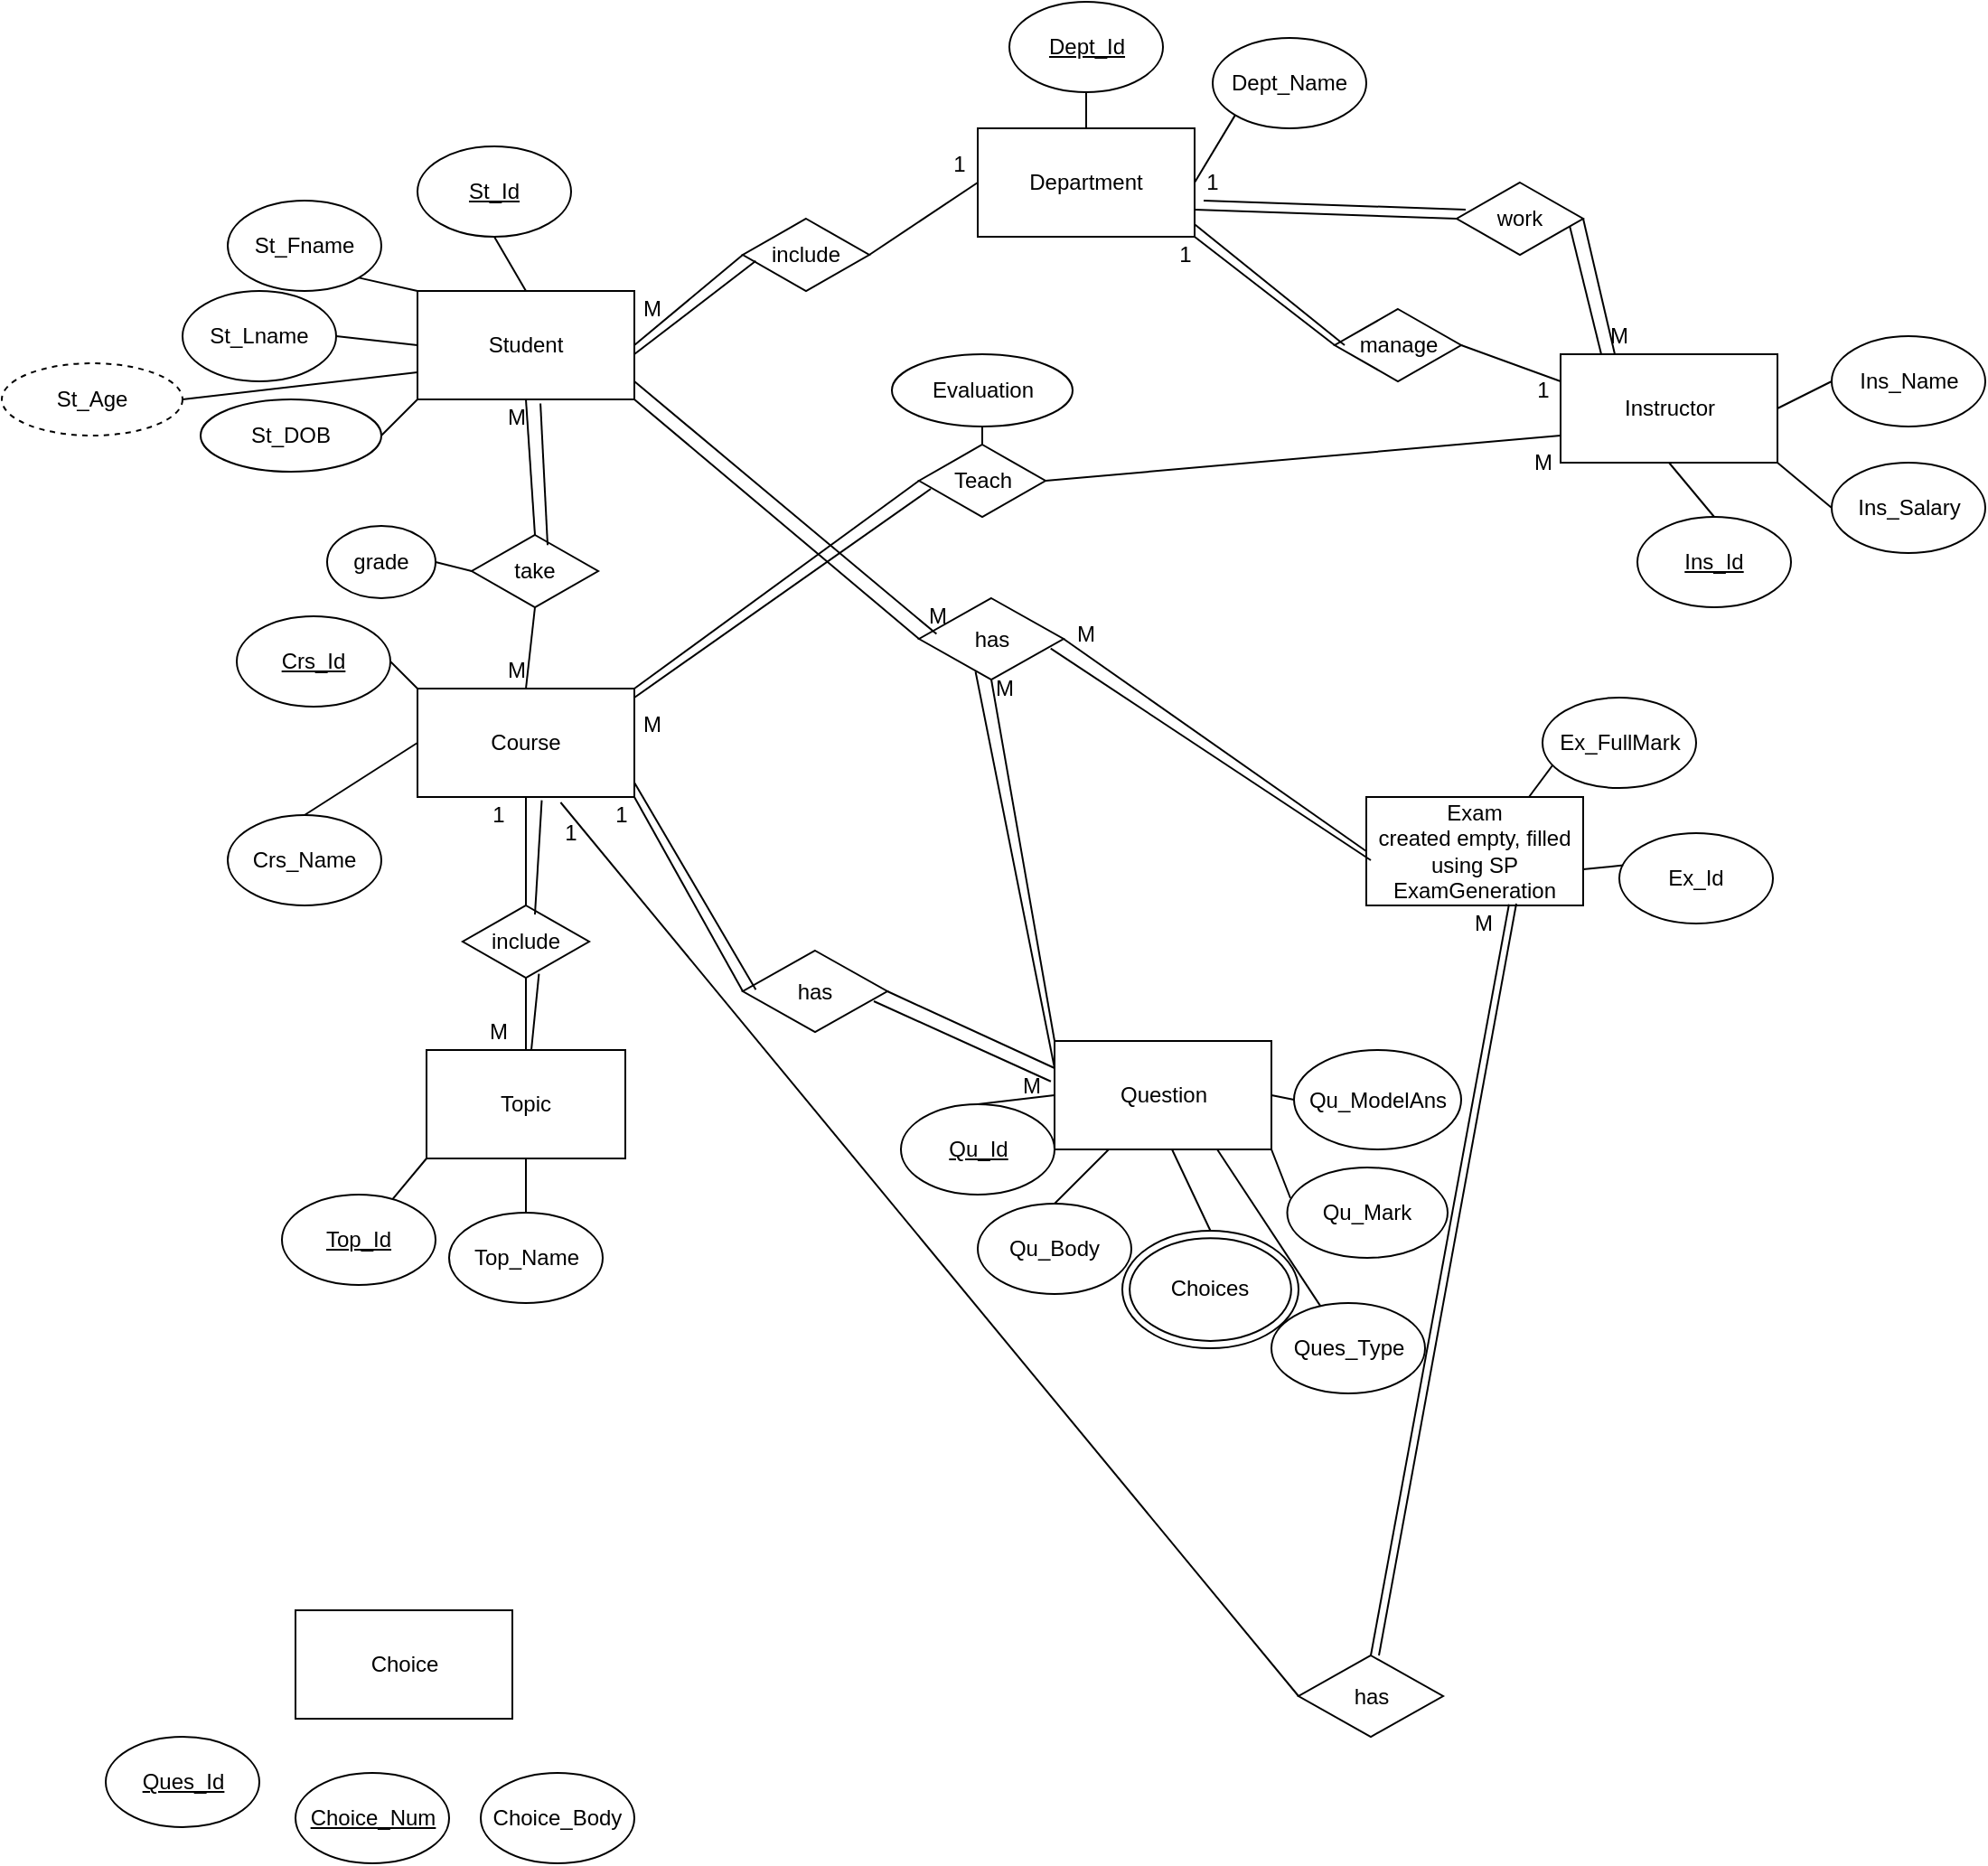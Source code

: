 <mxfile version="21.0.6" type="github" pages="3">
  <diagram id="XNcsbRL4H3HsdZ_33JW5" name="ERD">
    <mxGraphModel dx="2570" dy="764" grid="1" gridSize="10" guides="1" tooltips="1" connect="1" arrows="1" fold="1" page="1" pageScale="1" pageWidth="850" pageHeight="1100" math="0" shadow="0">
      <root>
        <mxCell id="0" />
        <mxCell id="1" parent="0" />
        <mxCell id="D793tB1tDX6zN6qXxzev-1" value="Student" style="rounded=0;whiteSpace=wrap;html=1;" parent="1" vertex="1">
          <mxGeometry x="100" y="200" width="120" height="60" as="geometry" />
        </mxCell>
        <mxCell id="D793tB1tDX6zN6qXxzev-2" value="Exam&lt;br&gt;created empty, filled using SP ExamGeneration" style="rounded=0;whiteSpace=wrap;html=1;" parent="1" vertex="1">
          <mxGeometry x="625" y="480" width="120" height="60" as="geometry" />
        </mxCell>
        <mxCell id="D793tB1tDX6zN6qXxzev-3" value="Course" style="rounded=0;whiteSpace=wrap;html=1;" parent="1" vertex="1">
          <mxGeometry x="100" y="420" width="120" height="60" as="geometry" />
        </mxCell>
        <mxCell id="D793tB1tDX6zN6qXxzev-7" value="Ex_Id" style="ellipse;whiteSpace=wrap;html=1;" parent="1" vertex="1">
          <mxGeometry x="765" y="500" width="85" height="50" as="geometry" />
        </mxCell>
        <mxCell id="D793tB1tDX6zN6qXxzev-8" value="" style="endArrow=none;html=1;rounded=0;entryX=0.026;entryY=0.356;entryDx=0;entryDy=0;entryPerimeter=0;" parent="1" edge="1" target="D793tB1tDX6zN6qXxzev-7">
          <mxGeometry width="50" height="50" relative="1" as="geometry">
            <mxPoint x="745" y="520" as="sourcePoint" />
            <mxPoint x="787.626" y="537.218" as="targetPoint" />
          </mxGeometry>
        </mxCell>
        <mxCell id="D793tB1tDX6zN6qXxzev-9" value="" style="endArrow=none;html=1;rounded=0;entryX=0.75;entryY=0;entryDx=0;entryDy=0;exitX=0;exitY=1;exitDx=0;exitDy=0;" parent="1" target="D793tB1tDX6zN6qXxzev-2" edge="1">
          <mxGeometry width="50" height="50" relative="1" as="geometry">
            <mxPoint x="750.126" y="432.782" as="sourcePoint" />
            <mxPoint x="625" y="450" as="targetPoint" />
          </mxGeometry>
        </mxCell>
        <mxCell id="D793tB1tDX6zN6qXxzev-16" value="&lt;u&gt;St_Id&lt;/u&gt;" style="ellipse;whiteSpace=wrap;html=1;" parent="1" vertex="1">
          <mxGeometry x="100" y="120" width="85" height="50" as="geometry" />
        </mxCell>
        <mxCell id="D793tB1tDX6zN6qXxzev-17" value="St_Lname" style="ellipse;whiteSpace=wrap;html=1;" parent="1" vertex="1">
          <mxGeometry x="-30" y="200" width="85" height="50" as="geometry" />
        </mxCell>
        <mxCell id="D793tB1tDX6zN6qXxzev-18" value="St_Fname" style="ellipse;whiteSpace=wrap;html=1;" parent="1" vertex="1">
          <mxGeometry x="-5" y="150" width="85" height="50" as="geometry" />
        </mxCell>
        <mxCell id="D793tB1tDX6zN6qXxzev-20" value="Department" style="rounded=0;whiteSpace=wrap;html=1;" parent="1" vertex="1">
          <mxGeometry x="410" y="110" width="120" height="60" as="geometry" />
        </mxCell>
        <mxCell id="D793tB1tDX6zN6qXxzev-22" value="take" style="rhombus;whiteSpace=wrap;html=1;" parent="1" vertex="1">
          <mxGeometry x="130" y="335" width="70" height="40" as="geometry" />
        </mxCell>
        <mxCell id="D793tB1tDX6zN6qXxzev-23" value="grade" style="ellipse;whiteSpace=wrap;html=1;" parent="1" vertex="1">
          <mxGeometry x="50" y="330" width="60" height="40" as="geometry" />
        </mxCell>
        <mxCell id="D793tB1tDX6zN6qXxzev-24" value="" style="endArrow=none;html=1;rounded=0;entryX=1;entryY=0.5;entryDx=0;entryDy=0;exitX=0;exitY=0.5;exitDx=0;exitDy=0;" parent="1" source="D793tB1tDX6zN6qXxzev-22" target="D793tB1tDX6zN6qXxzev-23" edge="1">
          <mxGeometry width="50" height="50" relative="1" as="geometry">
            <mxPoint x="490" y="330" as="sourcePoint" />
            <mxPoint x="540" y="280" as="targetPoint" />
          </mxGeometry>
        </mxCell>
        <mxCell id="D793tB1tDX6zN6qXxzev-25" value="" style="endArrow=none;html=1;rounded=0;entryX=0.5;entryY=1;entryDx=0;entryDy=0;exitX=0.5;exitY=0;exitDx=0;exitDy=0;" parent="1" source="D793tB1tDX6zN6qXxzev-22" target="D793tB1tDX6zN6qXxzev-1" edge="1">
          <mxGeometry width="50" height="50" relative="1" as="geometry">
            <mxPoint x="490" y="330" as="sourcePoint" />
            <mxPoint x="540" y="280" as="targetPoint" />
          </mxGeometry>
        </mxCell>
        <mxCell id="D793tB1tDX6zN6qXxzev-26" value="" style="endArrow=none;html=1;rounded=0;exitX=0.5;exitY=1;exitDx=0;exitDy=0;entryX=0.5;entryY=0;entryDx=0;entryDy=0;" parent="1" source="D793tB1tDX6zN6qXxzev-22" target="D793tB1tDX6zN6qXxzev-3" edge="1">
          <mxGeometry width="50" height="50" relative="1" as="geometry">
            <mxPoint x="490" y="330" as="sourcePoint" />
            <mxPoint x="540" y="280" as="targetPoint" />
          </mxGeometry>
        </mxCell>
        <mxCell id="D793tB1tDX6zN6qXxzev-27" value="" style="endArrow=none;html=1;rounded=0;entryX=1;entryY=0.5;entryDx=0;entryDy=0;exitX=0;exitY=0.5;exitDx=0;exitDy=0;" parent="1" source="D793tB1tDX6zN6qXxzev-1" target="D793tB1tDX6zN6qXxzev-17" edge="1">
          <mxGeometry width="50" height="50" relative="1" as="geometry">
            <mxPoint x="490" y="330" as="sourcePoint" />
            <mxPoint x="540" y="280" as="targetPoint" />
          </mxGeometry>
        </mxCell>
        <mxCell id="D793tB1tDX6zN6qXxzev-28" value="" style="endArrow=none;html=1;rounded=0;entryX=1;entryY=1;entryDx=0;entryDy=0;exitX=0;exitY=0;exitDx=0;exitDy=0;" parent="1" source="D793tB1tDX6zN6qXxzev-1" target="D793tB1tDX6zN6qXxzev-18" edge="1">
          <mxGeometry width="50" height="50" relative="1" as="geometry">
            <mxPoint x="500" y="340" as="sourcePoint" />
            <mxPoint x="550" y="290" as="targetPoint" />
          </mxGeometry>
        </mxCell>
        <mxCell id="D793tB1tDX6zN6qXxzev-29" value="" style="endArrow=none;html=1;rounded=0;entryX=0.5;entryY=1;entryDx=0;entryDy=0;exitX=0.5;exitY=0;exitDx=0;exitDy=0;" parent="1" source="D793tB1tDX6zN6qXxzev-1" target="D793tB1tDX6zN6qXxzev-16" edge="1">
          <mxGeometry width="50" height="50" relative="1" as="geometry">
            <mxPoint x="510" y="350" as="sourcePoint" />
            <mxPoint x="560" y="300" as="targetPoint" />
          </mxGeometry>
        </mxCell>
        <mxCell id="D793tB1tDX6zN6qXxzev-30" value="M" style="text;strokeColor=none;align=center;fillColor=none;html=1;verticalAlign=middle;whiteSpace=wrap;rounded=0;" parent="1" vertex="1">
          <mxGeometry x="145" y="400" width="20" height="20" as="geometry" />
        </mxCell>
        <mxCell id="D793tB1tDX6zN6qXxzev-31" value="M" style="text;strokeColor=none;align=center;fillColor=none;html=1;verticalAlign=middle;whiteSpace=wrap;rounded=0;" parent="1" vertex="1">
          <mxGeometry x="145" y="260" width="20" height="20" as="geometry" />
        </mxCell>
        <mxCell id="D793tB1tDX6zN6qXxzev-32" value="include" style="rhombus;whiteSpace=wrap;html=1;" parent="1" vertex="1">
          <mxGeometry x="280" y="160" width="70" height="40" as="geometry" />
        </mxCell>
        <mxCell id="D793tB1tDX6zN6qXxzev-33" value="" style="endArrow=none;html=1;rounded=0;entryX=0;entryY=0.5;entryDx=0;entryDy=0;exitX=1;exitY=0.5;exitDx=0;exitDy=0;" parent="1" source="D793tB1tDX6zN6qXxzev-1" target="D793tB1tDX6zN6qXxzev-32" edge="1">
          <mxGeometry width="50" height="50" relative="1" as="geometry">
            <mxPoint x="210" y="255" as="sourcePoint" />
            <mxPoint x="260" y="205" as="targetPoint" />
          </mxGeometry>
        </mxCell>
        <mxCell id="D793tB1tDX6zN6qXxzev-34" value="" style="endArrow=none;html=1;rounded=0;entryX=0;entryY=0.5;entryDx=0;entryDy=0;exitX=1;exitY=0.5;exitDx=0;exitDy=0;" parent="1" source="D793tB1tDX6zN6qXxzev-32" target="D793tB1tDX6zN6qXxzev-20" edge="1">
          <mxGeometry width="50" height="50" relative="1" as="geometry">
            <mxPoint x="340" y="255" as="sourcePoint" />
            <mxPoint x="390" y="205" as="targetPoint" />
          </mxGeometry>
        </mxCell>
        <mxCell id="D793tB1tDX6zN6qXxzev-35" value="1" style="text;strokeColor=none;align=center;fillColor=none;html=1;verticalAlign=middle;whiteSpace=wrap;rounded=0;" parent="1" vertex="1">
          <mxGeometry x="390" y="120" width="20" height="20" as="geometry" />
        </mxCell>
        <mxCell id="D793tB1tDX6zN6qXxzev-36" value="M" style="text;strokeColor=none;align=center;fillColor=none;html=1;verticalAlign=middle;whiteSpace=wrap;rounded=0;" parent="1" vertex="1">
          <mxGeometry x="220" y="200" width="20" height="20" as="geometry" />
        </mxCell>
        <mxCell id="D793tB1tDX6zN6qXxzev-38" value="Dept_Name" style="ellipse;whiteSpace=wrap;html=1;" parent="1" vertex="1">
          <mxGeometry x="540" y="60" width="85" height="50" as="geometry" />
        </mxCell>
        <mxCell id="D793tB1tDX6zN6qXxzev-39" value="&lt;u&gt;Dept_Id&lt;/u&gt;" style="ellipse;whiteSpace=wrap;html=1;" parent="1" vertex="1">
          <mxGeometry x="427.5" y="40" width="85" height="50" as="geometry" />
        </mxCell>
        <mxCell id="D793tB1tDX6zN6qXxzev-40" value="" style="endArrow=none;html=1;rounded=0;entryX=0.5;entryY=1;entryDx=0;entryDy=0;" parent="1" target="D793tB1tDX6zN6qXxzev-39" edge="1">
          <mxGeometry width="50" height="50" relative="1" as="geometry">
            <mxPoint x="470" y="110" as="sourcePoint" />
            <mxPoint x="540" y="290" as="targetPoint" />
          </mxGeometry>
        </mxCell>
        <mxCell id="D793tB1tDX6zN6qXxzev-41" value="" style="endArrow=none;html=1;rounded=0;entryX=0;entryY=1;entryDx=0;entryDy=0;exitX=1;exitY=0.5;exitDx=0;exitDy=0;" parent="1" source="D793tB1tDX6zN6qXxzev-20" target="D793tB1tDX6zN6qXxzev-38" edge="1">
          <mxGeometry width="50" height="50" relative="1" as="geometry">
            <mxPoint x="510" y="210" as="sourcePoint" />
            <mxPoint x="560" y="160" as="targetPoint" />
          </mxGeometry>
        </mxCell>
        <mxCell id="D793tB1tDX6zN6qXxzev-42" value="&lt;u&gt;Crs_Id&lt;/u&gt;" style="ellipse;whiteSpace=wrap;html=1;" parent="1" vertex="1">
          <mxGeometry y="380" width="85" height="50" as="geometry" />
        </mxCell>
        <mxCell id="D793tB1tDX6zN6qXxzev-43" value="Crs_Name" style="ellipse;whiteSpace=wrap;html=1;" parent="1" vertex="1">
          <mxGeometry x="-5" y="490" width="85" height="50" as="geometry" />
        </mxCell>
        <mxCell id="D793tB1tDX6zN6qXxzev-44" value="" style="endArrow=none;html=1;rounded=0;entryX=0;entryY=0.5;entryDx=0;entryDy=0;exitX=0.5;exitY=0;exitDx=0;exitDy=0;" parent="1" source="D793tB1tDX6zN6qXxzev-43" target="D793tB1tDX6zN6qXxzev-3" edge="1">
          <mxGeometry width="50" height="50" relative="1" as="geometry">
            <mxPoint x="490" y="340" as="sourcePoint" />
            <mxPoint x="540" y="290" as="targetPoint" />
          </mxGeometry>
        </mxCell>
        <mxCell id="D793tB1tDX6zN6qXxzev-45" value="" style="endArrow=none;html=1;rounded=0;entryX=0;entryY=0;entryDx=0;entryDy=0;exitX=1;exitY=0.5;exitDx=0;exitDy=0;" parent="1" source="D793tB1tDX6zN6qXxzev-42" target="D793tB1tDX6zN6qXxzev-3" edge="1">
          <mxGeometry width="50" height="50" relative="1" as="geometry">
            <mxPoint x="500" y="350" as="sourcePoint" />
            <mxPoint x="550" y="300" as="targetPoint" />
          </mxGeometry>
        </mxCell>
        <mxCell id="D793tB1tDX6zN6qXxzev-46" value="Instructor" style="rounded=0;whiteSpace=wrap;html=1;" parent="1" vertex="1">
          <mxGeometry x="732.5" y="235" width="120" height="60" as="geometry" />
        </mxCell>
        <mxCell id="D793tB1tDX6zN6qXxzev-47" value="Ins_Name" style="ellipse;whiteSpace=wrap;html=1;" parent="1" vertex="1">
          <mxGeometry x="882.5" y="225" width="85" height="50" as="geometry" />
        </mxCell>
        <mxCell id="D793tB1tDX6zN6qXxzev-48" value="&lt;u&gt;Ins_Id&lt;/u&gt;" style="ellipse;whiteSpace=wrap;html=1;" parent="1" vertex="1">
          <mxGeometry x="775" y="325" width="85" height="50" as="geometry" />
        </mxCell>
        <mxCell id="D793tB1tDX6zN6qXxzev-50" value="Ins_Salary" style="ellipse;whiteSpace=wrap;html=1;" parent="1" vertex="1">
          <mxGeometry x="882.5" y="295" width="85" height="50" as="geometry" />
        </mxCell>
        <mxCell id="D793tB1tDX6zN6qXxzev-51" value="" style="endArrow=none;html=1;rounded=0;entryX=0;entryY=0.5;entryDx=0;entryDy=0;exitX=1;exitY=0.5;exitDx=0;exitDy=0;" parent="1" source="D793tB1tDX6zN6qXxzev-46" target="D793tB1tDX6zN6qXxzev-47" edge="1">
          <mxGeometry width="50" height="50" relative="1" as="geometry">
            <mxPoint x="672.5" y="375" as="sourcePoint" />
            <mxPoint x="722.5" y="325" as="targetPoint" />
          </mxGeometry>
        </mxCell>
        <mxCell id="D793tB1tDX6zN6qXxzev-52" value="" style="endArrow=none;html=1;rounded=0;entryX=0.5;entryY=0;entryDx=0;entryDy=0;exitX=0.5;exitY=1;exitDx=0;exitDy=0;" parent="1" source="D793tB1tDX6zN6qXxzev-46" target="D793tB1tDX6zN6qXxzev-48" edge="1">
          <mxGeometry width="50" height="50" relative="1" as="geometry">
            <mxPoint x="722.5" y="385" as="sourcePoint" />
            <mxPoint x="772.5" y="335" as="targetPoint" />
          </mxGeometry>
        </mxCell>
        <mxCell id="D793tB1tDX6zN6qXxzev-53" value="" style="endArrow=none;html=1;rounded=0;entryX=0;entryY=0.5;entryDx=0;entryDy=0;exitX=1;exitY=1;exitDx=0;exitDy=0;" parent="1" source="D793tB1tDX6zN6qXxzev-46" target="D793tB1tDX6zN6qXxzev-50" edge="1">
          <mxGeometry width="50" height="50" relative="1" as="geometry">
            <mxPoint x="652.5" y="325" as="sourcePoint" />
            <mxPoint x="702.5" y="275" as="targetPoint" />
          </mxGeometry>
        </mxCell>
        <mxCell id="D793tB1tDX6zN6qXxzev-55" value="Teach" style="rhombus;whiteSpace=wrap;html=1;" parent="1" vertex="1">
          <mxGeometry x="377.5" y="285" width="70" height="40" as="geometry" />
        </mxCell>
        <mxCell id="D793tB1tDX6zN6qXxzev-56" value="" style="endArrow=none;html=1;rounded=0;exitX=1;exitY=0;exitDx=0;exitDy=0;entryX=0;entryY=0.5;entryDx=0;entryDy=0;" parent="1" source="D793tB1tDX6zN6qXxzev-3" target="D793tB1tDX6zN6qXxzev-55" edge="1">
          <mxGeometry width="50" height="50" relative="1" as="geometry">
            <mxPoint x="490" y="340" as="sourcePoint" />
            <mxPoint x="540" y="290" as="targetPoint" />
          </mxGeometry>
        </mxCell>
        <mxCell id="D793tB1tDX6zN6qXxzev-57" value="" style="endArrow=none;html=1;rounded=0;exitX=1;exitY=0.5;exitDx=0;exitDy=0;entryX=0;entryY=0.75;entryDx=0;entryDy=0;" parent="1" source="D793tB1tDX6zN6qXxzev-55" target="D793tB1tDX6zN6qXxzev-46" edge="1">
          <mxGeometry width="50" height="50" relative="1" as="geometry">
            <mxPoint x="320" y="375" as="sourcePoint" />
            <mxPoint x="510" y="370" as="targetPoint" />
          </mxGeometry>
        </mxCell>
        <mxCell id="D793tB1tDX6zN6qXxzev-58" value="M" style="text;strokeColor=none;align=center;fillColor=none;html=1;verticalAlign=middle;whiteSpace=wrap;rounded=0;" parent="1" vertex="1">
          <mxGeometry x="712.5" y="285" width="20" height="20" as="geometry" />
        </mxCell>
        <mxCell id="D793tB1tDX6zN6qXxzev-59" value="M" style="text;strokeColor=none;align=center;fillColor=none;html=1;verticalAlign=middle;whiteSpace=wrap;rounded=0;" parent="1" vertex="1">
          <mxGeometry x="220" y="430" width="20" height="20" as="geometry" />
        </mxCell>
        <mxCell id="D793tB1tDX6zN6qXxzev-64" value="include" style="rhombus;whiteSpace=wrap;html=1;" parent="1" vertex="1">
          <mxGeometry x="125" y="540" width="70" height="40" as="geometry" />
        </mxCell>
        <mxCell id="D793tB1tDX6zN6qXxzev-65" value="" style="endArrow=none;html=1;rounded=0;exitX=0.5;exitY=0;exitDx=0;exitDy=0;" parent="1" source="D793tB1tDX6zN6qXxzev-61" edge="1">
          <mxGeometry width="50" height="50" relative="1" as="geometry">
            <mxPoint x="490" y="490" as="sourcePoint" />
            <mxPoint x="160" y="580" as="targetPoint" />
          </mxGeometry>
        </mxCell>
        <mxCell id="D793tB1tDX6zN6qXxzev-66" value="" style="endArrow=none;html=1;rounded=0;entryX=0.5;entryY=1;entryDx=0;entryDy=0;exitX=0.5;exitY=0;exitDx=0;exitDy=0;" parent="1" source="D793tB1tDX6zN6qXxzev-64" target="D793tB1tDX6zN6qXxzev-3" edge="1">
          <mxGeometry width="50" height="50" relative="1" as="geometry">
            <mxPoint x="330" y="520" as="sourcePoint" />
            <mxPoint x="380" y="470" as="targetPoint" />
          </mxGeometry>
        </mxCell>
        <mxCell id="D793tB1tDX6zN6qXxzev-67" value="Top_Name" style="ellipse;whiteSpace=wrap;html=1;" parent="1" vertex="1">
          <mxGeometry x="117.5" y="710" width="85" height="50" as="geometry" />
        </mxCell>
        <mxCell id="D793tB1tDX6zN6qXxzev-68" value="&lt;u&gt;Top_Id&lt;/u&gt;" style="ellipse;whiteSpace=wrap;html=1;" parent="1" vertex="1">
          <mxGeometry x="25" y="700" width="85" height="50" as="geometry" />
        </mxCell>
        <mxCell id="D793tB1tDX6zN6qXxzev-69" value="" style="endArrow=none;html=1;rounded=0;exitX=0.5;exitY=0;exitDx=0;exitDy=0;" parent="1" source="D793tB1tDX6zN6qXxzev-67" edge="1">
          <mxGeometry width="50" height="50" relative="1" as="geometry">
            <mxPoint x="250" y="650" as="sourcePoint" />
            <mxPoint x="160" y="680" as="targetPoint" />
          </mxGeometry>
        </mxCell>
        <mxCell id="D793tB1tDX6zN6qXxzev-70" value="" style="endArrow=none;html=1;rounded=0;entryX=0;entryY=1;entryDx=0;entryDy=0;" parent="1" source="D793tB1tDX6zN6qXxzev-68" target="D793tB1tDX6zN6qXxzev-61" edge="1">
          <mxGeometry width="50" height="50" relative="1" as="geometry">
            <mxPoint x="490" y="490" as="sourcePoint" />
            <mxPoint x="100" y="650" as="targetPoint" />
          </mxGeometry>
        </mxCell>
        <mxCell id="D793tB1tDX6zN6qXxzev-74" value="Question" style="rounded=0;whiteSpace=wrap;html=1;" parent="1" vertex="1">
          <mxGeometry x="452.5" y="615" width="120" height="60" as="geometry" />
        </mxCell>
        <mxCell id="D793tB1tDX6zN6qXxzev-75" value="&lt;u&gt;Qu_Id&lt;/u&gt;" style="ellipse;whiteSpace=wrap;html=1;" parent="1" vertex="1">
          <mxGeometry x="367.5" y="650" width="85" height="50" as="geometry" />
        </mxCell>
        <mxCell id="D793tB1tDX6zN6qXxzev-76" value="Qu_Body" style="ellipse;whiteSpace=wrap;html=1;" parent="1" vertex="1">
          <mxGeometry x="410" y="705" width="85" height="50" as="geometry" />
        </mxCell>
        <mxCell id="D793tB1tDX6zN6qXxzev-77" value="Qu_Mark" style="ellipse;whiteSpace=wrap;html=1;" parent="1" vertex="1">
          <mxGeometry x="581.25" y="685" width="88.75" height="50" as="geometry" />
        </mxCell>
        <mxCell id="D793tB1tDX6zN6qXxzev-78" value="Ques_Type" style="ellipse;whiteSpace=wrap;html=1;" parent="1" vertex="1">
          <mxGeometry x="572.5" y="760" width="85" height="50" as="geometry" />
        </mxCell>
        <mxCell id="D793tB1tDX6zN6qXxzev-79" value="Choice" style="rounded=0;whiteSpace=wrap;html=1;" parent="1" vertex="1">
          <mxGeometry x="32.5" y="930" width="120" height="60" as="geometry" />
        </mxCell>
        <mxCell id="D793tB1tDX6zN6qXxzev-80" value="&lt;u&gt;Ques_Id&lt;/u&gt;" style="ellipse;whiteSpace=wrap;html=1;" parent="1" vertex="1">
          <mxGeometry x="-72.5" y="1000" width="85" height="50" as="geometry" />
        </mxCell>
        <mxCell id="D793tB1tDX6zN6qXxzev-81" value="Choice_Body" style="ellipse;whiteSpace=wrap;html=1;" parent="1" vertex="1">
          <mxGeometry x="135" y="1020" width="85" height="50" as="geometry" />
        </mxCell>
        <mxCell id="D793tB1tDX6zN6qXxzev-82" value="Qu_ModelAns" style="ellipse;whiteSpace=wrap;html=1;" parent="1" vertex="1">
          <mxGeometry x="585" y="620" width="92.5" height="55" as="geometry" />
        </mxCell>
        <mxCell id="D793tB1tDX6zN6qXxzev-83" value="&lt;u&gt;Choice_Num&lt;/u&gt;" style="ellipse;whiteSpace=wrap;html=1;" parent="1" vertex="1">
          <mxGeometry x="32.5" y="1020" width="85" height="50" as="geometry" />
        </mxCell>
        <mxCell id="D793tB1tDX6zN6qXxzev-85" value="" style="endArrow=none;html=1;rounded=0;entryX=0;entryY=0.5;entryDx=0;entryDy=0;exitX=0.5;exitY=0;exitDx=0;exitDy=0;" parent="1" source="D793tB1tDX6zN6qXxzev-75" target="D793tB1tDX6zN6qXxzev-74" edge="1">
          <mxGeometry width="50" height="50" relative="1" as="geometry">
            <mxPoint x="742.5" y="615" as="sourcePoint" />
            <mxPoint x="792.5" y="565" as="targetPoint" />
          </mxGeometry>
        </mxCell>
        <mxCell id="D793tB1tDX6zN6qXxzev-86" value="" style="endArrow=none;html=1;rounded=0;entryX=0.75;entryY=1;entryDx=0;entryDy=0;" parent="1" source="D793tB1tDX6zN6qXxzev-78" target="D793tB1tDX6zN6qXxzev-74" edge="1">
          <mxGeometry width="50" height="50" relative="1" as="geometry">
            <mxPoint x="742.5" y="615" as="sourcePoint" />
            <mxPoint x="792.5" y="565" as="targetPoint" />
          </mxGeometry>
        </mxCell>
        <mxCell id="D793tB1tDX6zN6qXxzev-87" value="" style="endArrow=none;html=1;rounded=0;entryX=1;entryY=1;entryDx=0;entryDy=0;exitX=0.02;exitY=0.34;exitDx=0;exitDy=0;exitPerimeter=0;" parent="1" source="D793tB1tDX6zN6qXxzev-77" target="D793tB1tDX6zN6qXxzev-74" edge="1">
          <mxGeometry width="50" height="50" relative="1" as="geometry">
            <mxPoint x="742.5" y="615" as="sourcePoint" />
            <mxPoint x="792.5" y="565" as="targetPoint" />
          </mxGeometry>
        </mxCell>
        <mxCell id="D793tB1tDX6zN6qXxzev-88" value="" style="endArrow=none;html=1;rounded=0;entryX=1;entryY=0.5;entryDx=0;entryDy=0;exitX=0;exitY=0.5;exitDx=0;exitDy=0;" parent="1" source="D793tB1tDX6zN6qXxzev-82" target="D793tB1tDX6zN6qXxzev-74" edge="1">
          <mxGeometry width="50" height="50" relative="1" as="geometry">
            <mxPoint x="742.5" y="615" as="sourcePoint" />
            <mxPoint x="792.5" y="565" as="targetPoint" />
          </mxGeometry>
        </mxCell>
        <mxCell id="D793tB1tDX6zN6qXxzev-89" value="" style="endArrow=none;html=1;rounded=0;entryX=0.25;entryY=1;entryDx=0;entryDy=0;exitX=0.5;exitY=0;exitDx=0;exitDy=0;" parent="1" source="D793tB1tDX6zN6qXxzev-76" target="D793tB1tDX6zN6qXxzev-74" edge="1">
          <mxGeometry width="50" height="50" relative="1" as="geometry">
            <mxPoint x="742.5" y="615" as="sourcePoint" />
            <mxPoint x="792.5" y="565" as="targetPoint" />
          </mxGeometry>
        </mxCell>
        <mxCell id="eIGZyPMrx5QvibmxJgt5-3" value="" style="group" parent="1" vertex="1" connectable="0">
          <mxGeometry x="490" y="720" width="97.5" height="65" as="geometry" />
        </mxCell>
        <mxCell id="eIGZyPMrx5QvibmxJgt5-1" value="" style="ellipse;whiteSpace=wrap;html=1;" parent="eIGZyPMrx5QvibmxJgt5-3" vertex="1">
          <mxGeometry width="97.5" height="65" as="geometry" />
        </mxCell>
        <mxCell id="eIGZyPMrx5QvibmxJgt5-2" value="Choices" style="ellipse;whiteSpace=wrap;html=1;" parent="eIGZyPMrx5QvibmxJgt5-3" vertex="1">
          <mxGeometry x="4.062" y="4.062" width="89.375" height="56.875" as="geometry" />
        </mxCell>
        <mxCell id="eIGZyPMrx5QvibmxJgt5-4" value="" style="endArrow=none;html=1;rounded=0;exitX=0.5;exitY=0;exitDx=0;exitDy=0;" parent="1" source="eIGZyPMrx5QvibmxJgt5-1" edge="1">
          <mxGeometry width="50" height="50" relative="1" as="geometry">
            <mxPoint x="467.5" y="725" as="sourcePoint" />
            <mxPoint x="517.5" y="675" as="targetPoint" />
          </mxGeometry>
        </mxCell>
        <mxCell id="eIGZyPMrx5QvibmxJgt5-6" value="1" style="text;strokeColor=none;align=center;fillColor=none;html=1;verticalAlign=middle;whiteSpace=wrap;rounded=0;" parent="1" vertex="1">
          <mxGeometry x="135" y="480" width="20" height="20" as="geometry" />
        </mxCell>
        <mxCell id="eIGZyPMrx5QvibmxJgt5-7" value="M" style="text;strokeColor=none;align=center;fillColor=none;html=1;verticalAlign=middle;whiteSpace=wrap;rounded=0;" parent="1" vertex="1">
          <mxGeometry x="135" y="600" width="20" height="20" as="geometry" />
        </mxCell>
        <mxCell id="eIGZyPMrx5QvibmxJgt5-10" value="M" style="text;strokeColor=none;align=center;fillColor=none;html=1;verticalAlign=middle;whiteSpace=wrap;rounded=0;" parent="1" vertex="1">
          <mxGeometry x="377.5" y="370" width="20" height="20" as="geometry" />
        </mxCell>
        <mxCell id="eIGZyPMrx5QvibmxJgt5-15" value="" style="endArrow=none;html=1;rounded=0;exitX=0.5;exitY=1;exitDx=0;exitDy=0;entryX=0;entryY=0;entryDx=0;entryDy=0;" parent="1" source="eIGZyPMrx5QvibmxJgt5-24" target="D793tB1tDX6zN6qXxzev-74" edge="1">
          <mxGeometry width="50" height="50" relative="1" as="geometry">
            <mxPoint x="500" y="540" as="sourcePoint" />
            <mxPoint x="628" y="480" as="targetPoint" />
          </mxGeometry>
        </mxCell>
        <mxCell id="eIGZyPMrx5QvibmxJgt5-23" value="M" style="text;strokeColor=none;align=center;fillColor=none;html=1;verticalAlign=middle;whiteSpace=wrap;rounded=0;" parent="1" vertex="1">
          <mxGeometry x="460" y="380" width="20" height="20" as="geometry" />
        </mxCell>
        <mxCell id="eIGZyPMrx5QvibmxJgt5-24" value="has" style="rhombus;whiteSpace=wrap;html=1;" parent="1" vertex="1">
          <mxGeometry x="377.5" y="370" width="80" height="45" as="geometry" />
        </mxCell>
        <mxCell id="eIGZyPMrx5QvibmxJgt5-25" value="" style="endArrow=none;html=1;rounded=0;entryX=0;entryY=0.5;entryDx=0;entryDy=0;exitX=1;exitY=1;exitDx=0;exitDy=0;" parent="1" source="D793tB1tDX6zN6qXxzev-1" target="eIGZyPMrx5QvibmxJgt5-24" edge="1">
          <mxGeometry width="50" height="50" relative="1" as="geometry">
            <mxPoint x="490" y="350" as="sourcePoint" />
            <mxPoint x="540" y="300" as="targetPoint" />
          </mxGeometry>
        </mxCell>
        <mxCell id="eIGZyPMrx5QvibmxJgt5-26" value="" style="endArrow=none;html=1;rounded=0;entryX=0;entryY=0.5;entryDx=0;entryDy=0;exitX=1;exitY=0.5;exitDx=0;exitDy=0;" parent="1" source="eIGZyPMrx5QvibmxJgt5-24" target="D793tB1tDX6zN6qXxzev-2" edge="1">
          <mxGeometry width="50" height="50" relative="1" as="geometry">
            <mxPoint x="490" y="350" as="sourcePoint" />
            <mxPoint x="540" y="300" as="targetPoint" />
          </mxGeometry>
        </mxCell>
        <mxCell id="eIGZyPMrx5QvibmxJgt5-30" value="" style="endArrow=none;html=1;rounded=0;entryX=0.103;entryY=0.585;entryDx=0;entryDy=0;entryPerimeter=0;" parent="1" target="D793tB1tDX6zN6qXxzev-32" edge="1">
          <mxGeometry width="50" height="50" relative="1" as="geometry">
            <mxPoint x="220" y="235" as="sourcePoint" />
            <mxPoint x="282.5" y="185" as="targetPoint" />
          </mxGeometry>
        </mxCell>
        <mxCell id="eIGZyPMrx5QvibmxJgt5-31" value="" style="endArrow=none;html=1;rounded=0;entryX=0.567;entryY=1.037;entryDx=0;entryDy=0;entryPerimeter=0;exitX=0.6;exitY=0.14;exitDx=0;exitDy=0;exitPerimeter=0;" parent="1" source="D793tB1tDX6zN6qXxzev-22" target="D793tB1tDX6zN6qXxzev-1" edge="1">
          <mxGeometry width="50" height="50" relative="1" as="geometry">
            <mxPoint x="180" y="320" as="sourcePoint" />
            <mxPoint x="230" y="270" as="targetPoint" />
          </mxGeometry>
        </mxCell>
        <mxCell id="eIGZyPMrx5QvibmxJgt5-33" value="" style="endArrow=none;html=1;rounded=0;entryX=0.573;entryY=1.03;entryDx=0;entryDy=0;entryPerimeter=0;" parent="1" target="D793tB1tDX6zN6qXxzev-3" edge="1">
          <mxGeometry width="50" height="50" relative="1" as="geometry">
            <mxPoint x="165" y="545" as="sourcePoint" />
            <mxPoint x="215" y="495" as="targetPoint" />
          </mxGeometry>
        </mxCell>
        <mxCell id="eIGZyPMrx5QvibmxJgt5-38" value="work" style="rhombus;whiteSpace=wrap;html=1;" parent="1" vertex="1">
          <mxGeometry x="675" y="140" width="70" height="40" as="geometry" />
        </mxCell>
        <mxCell id="eIGZyPMrx5QvibmxJgt5-39" value="manage" style="rhombus;whiteSpace=wrap;html=1;" parent="1" vertex="1">
          <mxGeometry x="607.5" y="210" width="70" height="40" as="geometry" />
        </mxCell>
        <mxCell id="eIGZyPMrx5QvibmxJgt5-40" value="" style="endArrow=none;html=1;rounded=0;entryX=1;entryY=0.5;entryDx=0;entryDy=0;exitX=0;exitY=0.25;exitDx=0;exitDy=0;" parent="1" source="D793tB1tDX6zN6qXxzev-46" target="eIGZyPMrx5QvibmxJgt5-39" edge="1">
          <mxGeometry width="50" height="50" relative="1" as="geometry">
            <mxPoint x="490" y="360" as="sourcePoint" />
            <mxPoint x="540" y="310" as="targetPoint" />
          </mxGeometry>
        </mxCell>
        <mxCell id="eIGZyPMrx5QvibmxJgt5-41" value="" style="endArrow=none;html=1;rounded=0;exitX=1;exitY=0.75;exitDx=0;exitDy=0;entryX=0;entryY=0.5;entryDx=0;entryDy=0;" parent="1" source="D793tB1tDX6zN6qXxzev-20" target="eIGZyPMrx5QvibmxJgt5-38" edge="1">
          <mxGeometry width="50" height="50" relative="1" as="geometry">
            <mxPoint x="592.5" y="180" as="sourcePoint" />
            <mxPoint x="642.5" y="130" as="targetPoint" />
          </mxGeometry>
        </mxCell>
        <mxCell id="eIGZyPMrx5QvibmxJgt5-42" value="" style="endArrow=none;html=1;rounded=0;entryX=1;entryY=1;entryDx=0;entryDy=0;exitX=0;exitY=0.5;exitDx=0;exitDy=0;" parent="1" source="eIGZyPMrx5QvibmxJgt5-39" target="D793tB1tDX6zN6qXxzev-20" edge="1">
          <mxGeometry width="50" height="50" relative="1" as="geometry">
            <mxPoint x="485" y="260" as="sourcePoint" />
            <mxPoint x="535" y="210" as="targetPoint" />
          </mxGeometry>
        </mxCell>
        <mxCell id="eIGZyPMrx5QvibmxJgt5-45" value="" style="endArrow=none;html=1;rounded=0;entryX=1;entryY=0.5;entryDx=0;entryDy=0;exitX=0.25;exitY=0;exitDx=0;exitDy=0;" parent="1" source="D793tB1tDX6zN6qXxzev-46" target="eIGZyPMrx5QvibmxJgt5-38" edge="1">
          <mxGeometry width="50" height="50" relative="1" as="geometry">
            <mxPoint x="490" y="220" as="sourcePoint" />
            <mxPoint x="540" y="170" as="targetPoint" />
          </mxGeometry>
        </mxCell>
        <mxCell id="eIGZyPMrx5QvibmxJgt5-46" value="1" style="text;strokeColor=none;align=center;fillColor=none;html=1;verticalAlign=middle;whiteSpace=wrap;rounded=0;" parent="1" vertex="1">
          <mxGeometry x="515" y="170" width="20" height="20" as="geometry" />
        </mxCell>
        <mxCell id="eIGZyPMrx5QvibmxJgt5-47" value="1" style="text;strokeColor=none;align=center;fillColor=none;html=1;verticalAlign=middle;whiteSpace=wrap;rounded=0;" parent="1" vertex="1">
          <mxGeometry x="712.5" y="245" width="20" height="20" as="geometry" />
        </mxCell>
        <mxCell id="eIGZyPMrx5QvibmxJgt5-51" value="" style="endArrow=none;html=1;rounded=0;entryX=0.894;entryY=0.605;entryDx=0;entryDy=0;exitX=0;exitY=1;exitDx=0;exitDy=0;entryPerimeter=0;" parent="1" target="eIGZyPMrx5QvibmxJgt5-38" edge="1" source="eIGZyPMrx5QvibmxJgt5-52">
          <mxGeometry width="50" height="50" relative="1" as="geometry">
            <mxPoint x="831.25" y="250" as="sourcePoint" />
            <mxPoint x="736.25" y="160" as="targetPoint" />
          </mxGeometry>
        </mxCell>
        <mxCell id="eIGZyPMrx5QvibmxJgt5-52" value="M" style="text;strokeColor=none;align=center;fillColor=none;html=1;verticalAlign=middle;whiteSpace=wrap;rounded=0;rotation=0;" parent="1" vertex="1">
          <mxGeometry x="755" y="215" width="20" height="20" as="geometry" />
        </mxCell>
        <mxCell id="eIGZyPMrx5QvibmxJgt5-53" value="1" style="text;strokeColor=none;align=center;fillColor=none;html=1;verticalAlign=middle;whiteSpace=wrap;rounded=0;" parent="1" vertex="1">
          <mxGeometry x="530" y="130" width="20" height="20" as="geometry" />
        </mxCell>
        <mxCell id="D793tB1tDX6zN6qXxzev-61" value="Topic" style="rounded=0;whiteSpace=wrap;html=1;" parent="1" vertex="1">
          <mxGeometry x="105" y="620" width="110" height="60" as="geometry" />
        </mxCell>
        <mxCell id="eIGZyPMrx5QvibmxJgt5-55" value="" style="endArrow=none;html=1;rounded=0;exitX=1;exitY=0;exitDx=0;exitDy=0;entryX=0.093;entryY=0.613;entryDx=0;entryDy=0;entryPerimeter=0;" parent="1" edge="1" target="D793tB1tDX6zN6qXxzev-55">
          <mxGeometry width="50" height="50" relative="1" as="geometry">
            <mxPoint x="220" y="425" as="sourcePoint" />
            <mxPoint x="410" y="330" as="targetPoint" />
          </mxGeometry>
        </mxCell>
        <mxCell id="eIGZyPMrx5QvibmxJgt5-57" value="" style="endArrow=none;html=1;rounded=0;exitX=1;exitY=0.75;exitDx=0;exitDy=0;entryX=0;entryY=0.5;entryDx=0;entryDy=0;" parent="1" edge="1">
          <mxGeometry width="50" height="50" relative="1" as="geometry">
            <mxPoint x="535" y="150" as="sourcePoint" />
            <mxPoint x="680" y="155" as="targetPoint" />
          </mxGeometry>
        </mxCell>
        <mxCell id="eIGZyPMrx5QvibmxJgt5-58" value="" style="endArrow=none;html=1;rounded=0;entryX=1.003;entryY=0.89;entryDx=0;entryDy=0;exitX=0;exitY=0.5;exitDx=0;exitDy=0;entryPerimeter=0;" parent="1" target="D793tB1tDX6zN6qXxzev-20" edge="1">
          <mxGeometry width="50" height="50" relative="1" as="geometry">
            <mxPoint x="613" y="230" as="sourcePoint" />
            <mxPoint x="535" y="170" as="targetPoint" />
          </mxGeometry>
        </mxCell>
        <mxCell id="eIGZyPMrx5QvibmxJgt5-59" value="" style="endArrow=none;html=1;rounded=0;entryX=0;entryY=0.5;entryDx=0;entryDy=0;exitX=0.911;exitY=0.618;exitDx=0;exitDy=0;exitPerimeter=0;" parent="1" edge="1" source="eIGZyPMrx5QvibmxJgt5-24">
          <mxGeometry width="50" height="50" relative="1" as="geometry">
            <mxPoint x="430.5" y="495" as="sourcePoint" />
            <mxPoint x="627.5" y="515" as="targetPoint" />
          </mxGeometry>
        </mxCell>
        <mxCell id="eIGZyPMrx5QvibmxJgt5-61" value="M" style="text;strokeColor=none;align=center;fillColor=none;html=1;verticalAlign=middle;whiteSpace=wrap;rounded=0;" parent="1" vertex="1">
          <mxGeometry x="415" y="410" width="20" height="20" as="geometry" />
        </mxCell>
        <mxCell id="eIGZyPMrx5QvibmxJgt5-62" value="" style="endArrow=none;html=1;rounded=0;entryX=0.121;entryY=0.44;entryDx=0;entryDy=0;entryPerimeter=0;" parent="1" edge="1" target="eIGZyPMrx5QvibmxJgt5-24">
          <mxGeometry width="50" height="50" relative="1" as="geometry">
            <mxPoint x="220" y="250" as="sourcePoint" />
            <mxPoint x="388" y="508" as="targetPoint" />
          </mxGeometry>
        </mxCell>
        <mxCell id="vBUK2HSBJo1_sdAD67_C-1" value="" style="endArrow=none;html=1;rounded=0;entryX=0.603;entryY=0.945;entryDx=0;entryDy=0;entryPerimeter=0;" edge="1" parent="1" source="D793tB1tDX6zN6qXxzev-61" target="D793tB1tDX6zN6qXxzev-64">
          <mxGeometry width="50" height="50" relative="1" as="geometry">
            <mxPoint x="190" y="610" as="sourcePoint" />
            <mxPoint x="170" y="590" as="targetPoint" />
          </mxGeometry>
        </mxCell>
        <mxCell id="vBUK2HSBJo1_sdAD67_C-2" value="" style="endArrow=none;html=1;rounded=0;exitX=0.391;exitY=0.902;exitDx=0;exitDy=0;entryX=0;entryY=0.25;entryDx=0;entryDy=0;exitPerimeter=0;" edge="1" parent="1" source="eIGZyPMrx5QvibmxJgt5-24" target="D793tB1tDX6zN6qXxzev-74">
          <mxGeometry width="50" height="50" relative="1" as="geometry">
            <mxPoint x="460" y="518" as="sourcePoint" />
            <mxPoint x="502" y="690" as="targetPoint" />
          </mxGeometry>
        </mxCell>
        <mxCell id="VCfpz6guz-l93aRMOpfS-2" value="has" style="rhombus;whiteSpace=wrap;html=1;" vertex="1" parent="1">
          <mxGeometry x="280" y="565" width="80" height="45" as="geometry" />
        </mxCell>
        <mxCell id="VCfpz6guz-l93aRMOpfS-3" value="" style="endArrow=none;html=1;rounded=0;entryX=1;entryY=1;entryDx=0;entryDy=0;exitX=0;exitY=0.5;exitDx=0;exitDy=0;" edge="1" parent="1" source="VCfpz6guz-l93aRMOpfS-2" target="D793tB1tDX6zN6qXxzev-3">
          <mxGeometry width="50" height="50" relative="1" as="geometry">
            <mxPoint x="480" y="670" as="sourcePoint" />
            <mxPoint x="530" y="620" as="targetPoint" />
          </mxGeometry>
        </mxCell>
        <mxCell id="VCfpz6guz-l93aRMOpfS-4" value="" style="endArrow=none;html=1;rounded=0;entryX=1;entryY=1;entryDx=0;entryDy=0;exitX=0.09;exitY=0.48;exitDx=0;exitDy=0;exitPerimeter=0;" edge="1" parent="1" source="VCfpz6guz-l93aRMOpfS-2">
          <mxGeometry width="50" height="50" relative="1" as="geometry">
            <mxPoint x="280" y="580" as="sourcePoint" />
            <mxPoint x="220" y="472" as="targetPoint" />
          </mxGeometry>
        </mxCell>
        <mxCell id="VCfpz6guz-l93aRMOpfS-5" value="" style="endArrow=none;html=1;rounded=0;exitX=1;exitY=0.5;exitDx=0;exitDy=0;entryX=0;entryY=0.25;entryDx=0;entryDy=0;" edge="1" parent="1" source="VCfpz6guz-l93aRMOpfS-2" target="D793tB1tDX6zN6qXxzev-74">
          <mxGeometry width="50" height="50" relative="1" as="geometry">
            <mxPoint x="480" y="520" as="sourcePoint" />
            <mxPoint x="530" y="470" as="targetPoint" />
          </mxGeometry>
        </mxCell>
        <mxCell id="VCfpz6guz-l93aRMOpfS-6" value="" style="endArrow=none;html=1;rounded=0;exitX=1;exitY=0.5;exitDx=0;exitDy=0;entryX=-0.017;entryY=0.373;entryDx=0;entryDy=0;entryPerimeter=0;" edge="1" parent="1" target="D793tB1tDX6zN6qXxzev-74">
          <mxGeometry width="50" height="50" relative="1" as="geometry">
            <mxPoint x="352.5" y="593" as="sourcePoint" />
            <mxPoint x="502.5" y="705" as="targetPoint" />
          </mxGeometry>
        </mxCell>
        <mxCell id="VCfpz6guz-l93aRMOpfS-7" value="M" style="text;strokeColor=none;align=center;fillColor=none;html=1;verticalAlign=middle;whiteSpace=wrap;rounded=0;" vertex="1" parent="1">
          <mxGeometry x="430" y="630" width="20" height="20" as="geometry" />
        </mxCell>
        <mxCell id="VCfpz6guz-l93aRMOpfS-8" value="1" style="text;strokeColor=none;align=center;fillColor=none;html=1;verticalAlign=middle;whiteSpace=wrap;rounded=0;rotation=0;" vertex="1" parent="1">
          <mxGeometry x="202.5" y="480" width="20" height="20" as="geometry" />
        </mxCell>
        <mxCell id="VCfpz6guz-l93aRMOpfS-10" value="has" style="rhombus;whiteSpace=wrap;html=1;" vertex="1" parent="1">
          <mxGeometry x="587.5" y="955" width="80" height="45" as="geometry" />
        </mxCell>
        <mxCell id="VCfpz6guz-l93aRMOpfS-11" value="" style="endArrow=none;html=1;rounded=0;entryX=0.66;entryY=1.05;entryDx=0;entryDy=0;entryPerimeter=0;exitX=0;exitY=0.5;exitDx=0;exitDy=0;" edge="1" parent="1" source="VCfpz6guz-l93aRMOpfS-10" target="D793tB1tDX6zN6qXxzev-3">
          <mxGeometry width="50" height="50" relative="1" as="geometry">
            <mxPoint x="620" y="1083" as="sourcePoint" />
            <mxPoint x="530" y="760" as="targetPoint" />
          </mxGeometry>
        </mxCell>
        <mxCell id="VCfpz6guz-l93aRMOpfS-12" value="" style="endArrow=none;html=1;rounded=0;entryX=0.658;entryY=0.99;entryDx=0;entryDy=0;entryPerimeter=0;exitX=0.5;exitY=0;exitDx=0;exitDy=0;" edge="1" parent="1" source="VCfpz6guz-l93aRMOpfS-10" target="D793tB1tDX6zN6qXxzev-2">
          <mxGeometry width="50" height="50" relative="1" as="geometry">
            <mxPoint x="480" y="810" as="sourcePoint" />
            <mxPoint x="530" y="760" as="targetPoint" />
          </mxGeometry>
        </mxCell>
        <mxCell id="VCfpz6guz-l93aRMOpfS-14" value="M" style="text;strokeColor=none;align=center;fillColor=none;html=1;verticalAlign=middle;whiteSpace=wrap;rounded=0;rotation=0;" vertex="1" parent="1">
          <mxGeometry x="680" y="540" width="20" height="20" as="geometry" />
        </mxCell>
        <mxCell id="VCfpz6guz-l93aRMOpfS-15" value="1" style="text;strokeColor=none;align=center;fillColor=none;html=1;verticalAlign=middle;whiteSpace=wrap;rounded=0;rotation=0;" vertex="1" parent="1">
          <mxGeometry x="175" y="490" width="20" height="20" as="geometry" />
        </mxCell>
        <mxCell id="VCfpz6guz-l93aRMOpfS-16" value="" style="endArrow=none;html=1;rounded=0;entryX=0.658;entryY=0.99;entryDx=0;entryDy=0;entryPerimeter=0;exitX=0.5;exitY=0;exitDx=0;exitDy=0;" edge="1" parent="1">
          <mxGeometry width="50" height="50" relative="1" as="geometry">
            <mxPoint x="632" y="955" as="sourcePoint" />
            <mxPoint x="708" y="539" as="targetPoint" />
          </mxGeometry>
        </mxCell>
        <mxCell id="VCfpz6guz-l93aRMOpfS-24" value="St_DOB" style="ellipse;whiteSpace=wrap;html=1;align=center;" vertex="1" parent="1">
          <mxGeometry x="-20" y="260" width="100" height="40" as="geometry" />
        </mxCell>
        <mxCell id="VCfpz6guz-l93aRMOpfS-25" value="" style="endArrow=none;html=1;rounded=0;exitX=1;exitY=0.5;exitDx=0;exitDy=0;entryX=0;entryY=1;entryDx=0;entryDy=0;" edge="1" parent="1" source="VCfpz6guz-l93aRMOpfS-24" target="D793tB1tDX6zN6qXxzev-1">
          <mxGeometry relative="1" as="geometry">
            <mxPoint x="430" y="330" as="sourcePoint" />
            <mxPoint x="590" y="330" as="targetPoint" />
          </mxGeometry>
        </mxCell>
        <mxCell id="VCfpz6guz-l93aRMOpfS-26" value="St_Age" style="ellipse;whiteSpace=wrap;html=1;align=center;dashed=1;" vertex="1" parent="1">
          <mxGeometry x="-130" y="240" width="100" height="40" as="geometry" />
        </mxCell>
        <mxCell id="VCfpz6guz-l93aRMOpfS-27" value="" style="endArrow=none;html=1;rounded=0;exitX=1;exitY=0.5;exitDx=0;exitDy=0;entryX=0;entryY=0.75;entryDx=0;entryDy=0;" edge="1" parent="1" source="VCfpz6guz-l93aRMOpfS-26" target="D793tB1tDX6zN6qXxzev-1">
          <mxGeometry relative="1" as="geometry">
            <mxPoint x="430" y="330" as="sourcePoint" />
            <mxPoint x="590" y="330" as="targetPoint" />
          </mxGeometry>
        </mxCell>
        <mxCell id="VCfpz6guz-l93aRMOpfS-28" value="Evaluation" style="ellipse;whiteSpace=wrap;html=1;align=center;" vertex="1" parent="1">
          <mxGeometry x="362.5" y="235" width="100" height="40" as="geometry" />
        </mxCell>
        <mxCell id="VCfpz6guz-l93aRMOpfS-29" value="" style="endArrow=none;html=1;rounded=0;entryX=0.5;entryY=1;entryDx=0;entryDy=0;exitX=0.5;exitY=0;exitDx=0;exitDy=0;" edge="1" parent="1" source="D793tB1tDX6zN6qXxzev-55" target="VCfpz6guz-l93aRMOpfS-28">
          <mxGeometry relative="1" as="geometry">
            <mxPoint x="430" y="180" as="sourcePoint" />
            <mxPoint x="590" y="180" as="targetPoint" />
          </mxGeometry>
        </mxCell>
        <mxCell id="VCfpz6guz-l93aRMOpfS-30" value="Ex_FullMark" style="ellipse;whiteSpace=wrap;html=1;" vertex="1" parent="1">
          <mxGeometry x="722.5" y="425" width="85" height="50" as="geometry" />
        </mxCell>
      </root>
    </mxGraphModel>
  </diagram>
  <diagram id="R2lEEEUBdFMjLlhIrx00" name="Page-1">
    <mxGraphModel dx="1290" dy="573" grid="1" gridSize="10" guides="1" tooltips="1" connect="1" arrows="1" fold="1" page="1" pageScale="1" pageWidth="850" pageHeight="1100" math="0" shadow="0" extFonts="Permanent Marker^https://fonts.googleapis.com/css?family=Permanent+Marker">
      <root>
        <mxCell id="0" />
        <mxCell id="1" parent="0" />
        <mxCell id="C-vyLk0tnHw3VtMMgP7b-1" value="" style="edgeStyle=entityRelationEdgeStyle;endArrow=ERzeroToMany;startArrow=ERone;endFill=1;startFill=0;" parent="1" source="C-vyLk0tnHw3VtMMgP7b-24" target="C-vyLk0tnHw3VtMMgP7b-6" edge="1">
          <mxGeometry width="100" height="100" relative="1" as="geometry">
            <mxPoint x="340" y="720" as="sourcePoint" />
            <mxPoint x="440" y="620" as="targetPoint" />
          </mxGeometry>
        </mxCell>
        <mxCell id="C-vyLk0tnHw3VtMMgP7b-12" value="" style="edgeStyle=entityRelationEdgeStyle;endArrow=ERzeroToMany;startArrow=ERone;endFill=1;startFill=0;" parent="1" source="C-vyLk0tnHw3VtMMgP7b-3" target="C-vyLk0tnHw3VtMMgP7b-17" edge="1">
          <mxGeometry width="100" height="100" relative="1" as="geometry">
            <mxPoint x="400" y="180" as="sourcePoint" />
            <mxPoint x="460" y="205" as="targetPoint" />
          </mxGeometry>
        </mxCell>
        <mxCell id="C-vyLk0tnHw3VtMMgP7b-2" value="Orders" style="shape=table;startSize=30;container=1;collapsible=1;childLayout=tableLayout;fixedRows=1;rowLines=0;fontStyle=1;align=center;resizeLast=1;" parent="1" vertex="1">
          <mxGeometry x="450" y="120" width="250" height="130" as="geometry" />
        </mxCell>
        <mxCell id="C-vyLk0tnHw3VtMMgP7b-3" value="" style="shape=partialRectangle;collapsible=0;dropTarget=0;pointerEvents=0;fillColor=none;points=[[0,0.5],[1,0.5]];portConstraint=eastwest;top=0;left=0;right=0;bottom=1;" parent="C-vyLk0tnHw3VtMMgP7b-2" vertex="1">
          <mxGeometry y="30" width="250" height="30" as="geometry" />
        </mxCell>
        <mxCell id="C-vyLk0tnHw3VtMMgP7b-4" value="PK" style="shape=partialRectangle;overflow=hidden;connectable=0;fillColor=none;top=0;left=0;bottom=0;right=0;fontStyle=1;" parent="C-vyLk0tnHw3VtMMgP7b-3" vertex="1">
          <mxGeometry width="30" height="30" as="geometry" />
        </mxCell>
        <mxCell id="C-vyLk0tnHw3VtMMgP7b-5" value="order_id int NOT NULL " style="shape=partialRectangle;overflow=hidden;connectable=0;fillColor=none;top=0;left=0;bottom=0;right=0;align=left;spacingLeft=6;fontStyle=5;" parent="C-vyLk0tnHw3VtMMgP7b-3" vertex="1">
          <mxGeometry x="30" width="220" height="30" as="geometry" />
        </mxCell>
        <mxCell id="C-vyLk0tnHw3VtMMgP7b-6" value="" style="shape=partialRectangle;collapsible=0;dropTarget=0;pointerEvents=0;fillColor=none;points=[[0,0.5],[1,0.5]];portConstraint=eastwest;top=0;left=0;right=0;bottom=0;" parent="C-vyLk0tnHw3VtMMgP7b-2" vertex="1">
          <mxGeometry y="60" width="250" height="30" as="geometry" />
        </mxCell>
        <mxCell id="C-vyLk0tnHw3VtMMgP7b-7" value="FK1" style="shape=partialRectangle;overflow=hidden;connectable=0;fillColor=none;top=0;left=0;bottom=0;right=0;" parent="C-vyLk0tnHw3VtMMgP7b-6" vertex="1">
          <mxGeometry width="30" height="30" as="geometry" />
        </mxCell>
        <mxCell id="C-vyLk0tnHw3VtMMgP7b-8" value="customer_id int NOT NULL" style="shape=partialRectangle;overflow=hidden;connectable=0;fillColor=none;top=0;left=0;bottom=0;right=0;align=left;spacingLeft=6;" parent="C-vyLk0tnHw3VtMMgP7b-6" vertex="1">
          <mxGeometry x="30" width="220" height="30" as="geometry" />
        </mxCell>
        <mxCell id="C-vyLk0tnHw3VtMMgP7b-9" value="" style="shape=partialRectangle;collapsible=0;dropTarget=0;pointerEvents=0;fillColor=none;points=[[0,0.5],[1,0.5]];portConstraint=eastwest;top=0;left=0;right=0;bottom=0;" parent="C-vyLk0tnHw3VtMMgP7b-2" vertex="1">
          <mxGeometry y="90" width="250" height="30" as="geometry" />
        </mxCell>
        <mxCell id="C-vyLk0tnHw3VtMMgP7b-10" value="" style="shape=partialRectangle;overflow=hidden;connectable=0;fillColor=none;top=0;left=0;bottom=0;right=0;" parent="C-vyLk0tnHw3VtMMgP7b-9" vertex="1">
          <mxGeometry width="30" height="30" as="geometry" />
        </mxCell>
        <mxCell id="C-vyLk0tnHw3VtMMgP7b-11" value="order_date date NOT NULL" style="shape=partialRectangle;overflow=hidden;connectable=0;fillColor=none;top=0;left=0;bottom=0;right=0;align=left;spacingLeft=6;" parent="C-vyLk0tnHw3VtMMgP7b-9" vertex="1">
          <mxGeometry x="30" width="220" height="30" as="geometry" />
        </mxCell>
        <mxCell id="C-vyLk0tnHw3VtMMgP7b-13" value="Shipments" style="shape=table;startSize=30;container=1;collapsible=1;childLayout=tableLayout;fixedRows=1;rowLines=0;fontStyle=1;align=center;resizeLast=1;" parent="1" vertex="1">
          <mxGeometry x="450" y="280" width="250" height="130" as="geometry" />
        </mxCell>
        <mxCell id="C-vyLk0tnHw3VtMMgP7b-14" value="" style="shape=partialRectangle;collapsible=0;dropTarget=0;pointerEvents=0;fillColor=none;points=[[0,0.5],[1,0.5]];portConstraint=eastwest;top=0;left=0;right=0;bottom=1;" parent="C-vyLk0tnHw3VtMMgP7b-13" vertex="1">
          <mxGeometry y="30" width="250" height="30" as="geometry" />
        </mxCell>
        <mxCell id="C-vyLk0tnHw3VtMMgP7b-15" value="PK" style="shape=partialRectangle;overflow=hidden;connectable=0;fillColor=none;top=0;left=0;bottom=0;right=0;fontStyle=1;" parent="C-vyLk0tnHw3VtMMgP7b-14" vertex="1">
          <mxGeometry width="30" height="30" as="geometry" />
        </mxCell>
        <mxCell id="C-vyLk0tnHw3VtMMgP7b-16" value="shipment_id int NOT NULL " style="shape=partialRectangle;overflow=hidden;connectable=0;fillColor=none;top=0;left=0;bottom=0;right=0;align=left;spacingLeft=6;fontStyle=5;" parent="C-vyLk0tnHw3VtMMgP7b-14" vertex="1">
          <mxGeometry x="30" width="220" height="30" as="geometry" />
        </mxCell>
        <mxCell id="C-vyLk0tnHw3VtMMgP7b-17" value="" style="shape=partialRectangle;collapsible=0;dropTarget=0;pointerEvents=0;fillColor=none;points=[[0,0.5],[1,0.5]];portConstraint=eastwest;top=0;left=0;right=0;bottom=0;" parent="C-vyLk0tnHw3VtMMgP7b-13" vertex="1">
          <mxGeometry y="60" width="250" height="30" as="geometry" />
        </mxCell>
        <mxCell id="C-vyLk0tnHw3VtMMgP7b-18" value="FK1" style="shape=partialRectangle;overflow=hidden;connectable=0;fillColor=none;top=0;left=0;bottom=0;right=0;" parent="C-vyLk0tnHw3VtMMgP7b-17" vertex="1">
          <mxGeometry width="30" height="30" as="geometry" />
        </mxCell>
        <mxCell id="C-vyLk0tnHw3VtMMgP7b-19" value="order_id int NOT NULL" style="shape=partialRectangle;overflow=hidden;connectable=0;fillColor=none;top=0;left=0;bottom=0;right=0;align=left;spacingLeft=6;" parent="C-vyLk0tnHw3VtMMgP7b-17" vertex="1">
          <mxGeometry x="30" width="220" height="30" as="geometry" />
        </mxCell>
        <mxCell id="C-vyLk0tnHw3VtMMgP7b-20" value="" style="shape=partialRectangle;collapsible=0;dropTarget=0;pointerEvents=0;fillColor=none;points=[[0,0.5],[1,0.5]];portConstraint=eastwest;top=0;left=0;right=0;bottom=0;" parent="C-vyLk0tnHw3VtMMgP7b-13" vertex="1">
          <mxGeometry y="90" width="250" height="30" as="geometry" />
        </mxCell>
        <mxCell id="C-vyLk0tnHw3VtMMgP7b-21" value="" style="shape=partialRectangle;overflow=hidden;connectable=0;fillColor=none;top=0;left=0;bottom=0;right=0;" parent="C-vyLk0tnHw3VtMMgP7b-20" vertex="1">
          <mxGeometry width="30" height="30" as="geometry" />
        </mxCell>
        <mxCell id="C-vyLk0tnHw3VtMMgP7b-22" value="shipment_date date NOT NULL" style="shape=partialRectangle;overflow=hidden;connectable=0;fillColor=none;top=0;left=0;bottom=0;right=0;align=left;spacingLeft=6;" parent="C-vyLk0tnHw3VtMMgP7b-20" vertex="1">
          <mxGeometry x="30" width="220" height="30" as="geometry" />
        </mxCell>
        <mxCell id="C-vyLk0tnHw3VtMMgP7b-23" value="Student" style="shape=table;startSize=30;container=1;collapsible=1;childLayout=tableLayout;fixedRows=1;rowLines=0;fontStyle=1;align=center;resizeLast=1;" parent="1" vertex="1">
          <mxGeometry x="120" y="120" width="250" height="320" as="geometry" />
        </mxCell>
        <mxCell id="C-vyLk0tnHw3VtMMgP7b-24" value="" style="shape=partialRectangle;collapsible=0;dropTarget=0;pointerEvents=0;fillColor=none;points=[[0,0.5],[1,0.5]];portConstraint=eastwest;top=0;left=0;right=0;bottom=1;" parent="C-vyLk0tnHw3VtMMgP7b-23" vertex="1">
          <mxGeometry y="30" width="250" height="30" as="geometry" />
        </mxCell>
        <mxCell id="C-vyLk0tnHw3VtMMgP7b-25" value="PK" style="shape=partialRectangle;overflow=hidden;connectable=0;fillColor=none;top=0;left=0;bottom=0;right=0;fontStyle=1;" parent="C-vyLk0tnHw3VtMMgP7b-24" vertex="1">
          <mxGeometry width="30" height="30" as="geometry">
            <mxRectangle width="30" height="30" as="alternateBounds" />
          </mxGeometry>
        </mxCell>
        <mxCell id="C-vyLk0tnHw3VtMMgP7b-26" value="St_Id" style="shape=partialRectangle;overflow=hidden;connectable=0;fillColor=none;top=0;left=0;bottom=0;right=0;align=left;spacingLeft=6;fontStyle=5;" parent="C-vyLk0tnHw3VtMMgP7b-24" vertex="1">
          <mxGeometry x="30" width="220" height="30" as="geometry">
            <mxRectangle width="220" height="30" as="alternateBounds" />
          </mxGeometry>
        </mxCell>
        <mxCell id="C-vyLk0tnHw3VtMMgP7b-27" value="" style="shape=partialRectangle;collapsible=0;dropTarget=0;pointerEvents=0;fillColor=none;points=[[0,0.5],[1,0.5]];portConstraint=eastwest;top=0;left=0;right=0;bottom=0;" parent="C-vyLk0tnHw3VtMMgP7b-23" vertex="1">
          <mxGeometry y="60" width="250" height="130" as="geometry" />
        </mxCell>
        <mxCell id="C-vyLk0tnHw3VtMMgP7b-28" value="" style="shape=partialRectangle;overflow=hidden;connectable=0;fillColor=none;top=0;left=0;bottom=0;right=0;" parent="C-vyLk0tnHw3VtMMgP7b-27" vertex="1">
          <mxGeometry width="30" height="130" as="geometry">
            <mxRectangle width="30" height="130" as="alternateBounds" />
          </mxGeometry>
        </mxCell>
        <mxCell id="C-vyLk0tnHw3VtMMgP7b-29" value="customer_name char(50) NOT NULL" style="shape=partialRectangle;overflow=hidden;connectable=0;fillColor=none;top=0;left=0;bottom=0;right=0;align=left;spacingLeft=6;" parent="C-vyLk0tnHw3VtMMgP7b-27" vertex="1">
          <mxGeometry x="30" width="220" height="130" as="geometry">
            <mxRectangle width="220" height="130" as="alternateBounds" />
          </mxGeometry>
        </mxCell>
      </root>
    </mxGraphModel>
  </diagram>
  <diagram id="kjiFmdf6ll-V5He5MGOz" name="ERDV03">
    <mxGraphModel dx="2117" dy="573" grid="1" gridSize="10" guides="1" tooltips="1" connect="1" arrows="1" fold="1" page="1" pageScale="1" pageWidth="827" pageHeight="1169" math="0" shadow="0">
      <root>
        <mxCell id="0" />
        <mxCell id="1" parent="0" />
        <mxCell id="RQMbpfN66kzNqPx2dMaL-1" value="Student" style="rounded=0;whiteSpace=wrap;html=1;" parent="1" vertex="1">
          <mxGeometry x="100" y="200" width="120" height="60" as="geometry" />
        </mxCell>
        <mxCell id="RQMbpfN66kzNqPx2dMaL-2" value="Exam&lt;br&gt;created empty, filled using SP ExamGeneration" style="rounded=0;whiteSpace=wrap;html=1;" parent="1" vertex="1">
          <mxGeometry x="625" y="480" width="120" height="60" as="geometry" />
        </mxCell>
        <mxCell id="RQMbpfN66kzNqPx2dMaL-3" value="Course" style="rounded=0;whiteSpace=wrap;html=1;" parent="1" vertex="1">
          <mxGeometry x="100" y="420" width="120" height="60" as="geometry" />
        </mxCell>
        <mxCell id="RQMbpfN66kzNqPx2dMaL-5" value="Exam_Id" style="ellipse;whiteSpace=wrap;html=1;" parent="1" vertex="1">
          <mxGeometry x="785" y="515" width="85" height="50" as="geometry" />
        </mxCell>
        <mxCell id="RQMbpfN66kzNqPx2dMaL-6" value="" style="endArrow=none;html=1;rounded=0;entryX=0;entryY=0;entryDx=0;entryDy=0;" parent="1" edge="1">
          <mxGeometry width="50" height="50" relative="1" as="geometry">
            <mxPoint x="745" y="520" as="sourcePoint" />
            <mxPoint x="787.626" y="537.218" as="targetPoint" />
          </mxGeometry>
        </mxCell>
        <mxCell id="RQMbpfN66kzNqPx2dMaL-10" value="&lt;u&gt;Stud_Id&lt;/u&gt;" style="ellipse;whiteSpace=wrap;html=1;" parent="1" vertex="1">
          <mxGeometry x="100" y="120" width="85" height="50" as="geometry" />
        </mxCell>
        <mxCell id="RQMbpfN66kzNqPx2dMaL-11" value="Stud_Lname" style="ellipse;whiteSpace=wrap;html=1;" parent="1" vertex="1">
          <mxGeometry x="-5" y="230" width="85" height="50" as="geometry" />
        </mxCell>
        <mxCell id="RQMbpfN66kzNqPx2dMaL-12" value="Stud_Fname" style="ellipse;whiteSpace=wrap;html=1;" parent="1" vertex="1">
          <mxGeometry x="-5" y="150" width="85" height="50" as="geometry" />
        </mxCell>
        <mxCell id="RQMbpfN66kzNqPx2dMaL-13" value="Department" style="rounded=0;whiteSpace=wrap;html=1;" parent="1" vertex="1">
          <mxGeometry x="410" y="110" width="120" height="60" as="geometry" />
        </mxCell>
        <mxCell id="RQMbpfN66kzNqPx2dMaL-14" value="take" style="rhombus;whiteSpace=wrap;html=1;" parent="1" vertex="1">
          <mxGeometry x="130" y="335" width="70" height="40" as="geometry" />
        </mxCell>
        <mxCell id="RQMbpfN66kzNqPx2dMaL-15" value="grade" style="ellipse;whiteSpace=wrap;html=1;" parent="1" vertex="1">
          <mxGeometry x="50" y="330" width="60" height="40" as="geometry" />
        </mxCell>
        <mxCell id="RQMbpfN66kzNqPx2dMaL-16" value="" style="endArrow=none;html=1;rounded=0;entryX=1;entryY=0.5;entryDx=0;entryDy=0;exitX=0;exitY=0.5;exitDx=0;exitDy=0;" parent="1" source="RQMbpfN66kzNqPx2dMaL-14" target="RQMbpfN66kzNqPx2dMaL-15" edge="1">
          <mxGeometry width="50" height="50" relative="1" as="geometry">
            <mxPoint x="490" y="330" as="sourcePoint" />
            <mxPoint x="540" y="280" as="targetPoint" />
          </mxGeometry>
        </mxCell>
        <mxCell id="RQMbpfN66kzNqPx2dMaL-17" value="" style="endArrow=none;html=1;rounded=0;entryX=0.5;entryY=1;entryDx=0;entryDy=0;exitX=0.5;exitY=0;exitDx=0;exitDy=0;" parent="1" source="RQMbpfN66kzNqPx2dMaL-14" target="RQMbpfN66kzNqPx2dMaL-1" edge="1">
          <mxGeometry width="50" height="50" relative="1" as="geometry">
            <mxPoint x="490" y="330" as="sourcePoint" />
            <mxPoint x="540" y="280" as="targetPoint" />
          </mxGeometry>
        </mxCell>
        <mxCell id="RQMbpfN66kzNqPx2dMaL-18" value="" style="endArrow=none;html=1;rounded=0;exitX=0.5;exitY=1;exitDx=0;exitDy=0;entryX=0.5;entryY=0;entryDx=0;entryDy=0;" parent="1" source="RQMbpfN66kzNqPx2dMaL-14" target="RQMbpfN66kzNqPx2dMaL-3" edge="1">
          <mxGeometry width="50" height="50" relative="1" as="geometry">
            <mxPoint x="490" y="330" as="sourcePoint" />
            <mxPoint x="540" y="280" as="targetPoint" />
          </mxGeometry>
        </mxCell>
        <mxCell id="RQMbpfN66kzNqPx2dMaL-19" value="" style="endArrow=none;html=1;rounded=0;entryX=1;entryY=0.5;entryDx=0;entryDy=0;exitX=0;exitY=0.5;exitDx=0;exitDy=0;" parent="1" source="RQMbpfN66kzNqPx2dMaL-1" target="RQMbpfN66kzNqPx2dMaL-11" edge="1">
          <mxGeometry width="50" height="50" relative="1" as="geometry">
            <mxPoint x="490" y="330" as="sourcePoint" />
            <mxPoint x="540" y="280" as="targetPoint" />
          </mxGeometry>
        </mxCell>
        <mxCell id="RQMbpfN66kzNqPx2dMaL-20" value="" style="endArrow=none;html=1;rounded=0;entryX=1;entryY=1;entryDx=0;entryDy=0;exitX=0;exitY=0;exitDx=0;exitDy=0;" parent="1" source="RQMbpfN66kzNqPx2dMaL-1" target="RQMbpfN66kzNqPx2dMaL-12" edge="1">
          <mxGeometry width="50" height="50" relative="1" as="geometry">
            <mxPoint x="500" y="340" as="sourcePoint" />
            <mxPoint x="550" y="290" as="targetPoint" />
          </mxGeometry>
        </mxCell>
        <mxCell id="RQMbpfN66kzNqPx2dMaL-21" value="" style="endArrow=none;html=1;rounded=0;entryX=0.5;entryY=1;entryDx=0;entryDy=0;exitX=0.5;exitY=0;exitDx=0;exitDy=0;" parent="1" source="RQMbpfN66kzNqPx2dMaL-1" target="RQMbpfN66kzNqPx2dMaL-10" edge="1">
          <mxGeometry width="50" height="50" relative="1" as="geometry">
            <mxPoint x="510" y="350" as="sourcePoint" />
            <mxPoint x="560" y="300" as="targetPoint" />
          </mxGeometry>
        </mxCell>
        <mxCell id="RQMbpfN66kzNqPx2dMaL-22" value="M" style="text;strokeColor=none;align=center;fillColor=none;html=1;verticalAlign=middle;whiteSpace=wrap;rounded=0;" parent="1" vertex="1">
          <mxGeometry x="145" y="400" width="20" height="20" as="geometry" />
        </mxCell>
        <mxCell id="RQMbpfN66kzNqPx2dMaL-23" value="M" style="text;strokeColor=none;align=center;fillColor=none;html=1;verticalAlign=middle;whiteSpace=wrap;rounded=0;" parent="1" vertex="1">
          <mxGeometry x="145" y="260" width="20" height="20" as="geometry" />
        </mxCell>
        <mxCell id="RQMbpfN66kzNqPx2dMaL-24" value="include" style="rhombus;whiteSpace=wrap;html=1;" parent="1" vertex="1">
          <mxGeometry x="280" y="160" width="70" height="40" as="geometry" />
        </mxCell>
        <mxCell id="RQMbpfN66kzNqPx2dMaL-25" value="" style="endArrow=none;html=1;rounded=0;entryX=0;entryY=0.5;entryDx=0;entryDy=0;exitX=1;exitY=0.5;exitDx=0;exitDy=0;" parent="1" source="RQMbpfN66kzNqPx2dMaL-1" target="RQMbpfN66kzNqPx2dMaL-24" edge="1">
          <mxGeometry width="50" height="50" relative="1" as="geometry">
            <mxPoint x="210" y="255" as="sourcePoint" />
            <mxPoint x="260" y="205" as="targetPoint" />
          </mxGeometry>
        </mxCell>
        <mxCell id="RQMbpfN66kzNqPx2dMaL-26" value="" style="endArrow=none;html=1;rounded=0;entryX=0;entryY=0.5;entryDx=0;entryDy=0;exitX=1;exitY=0.5;exitDx=0;exitDy=0;" parent="1" source="RQMbpfN66kzNqPx2dMaL-24" target="RQMbpfN66kzNqPx2dMaL-13" edge="1">
          <mxGeometry width="50" height="50" relative="1" as="geometry">
            <mxPoint x="340" y="255" as="sourcePoint" />
            <mxPoint x="390" y="205" as="targetPoint" />
          </mxGeometry>
        </mxCell>
        <mxCell id="RQMbpfN66kzNqPx2dMaL-27" value="1" style="text;strokeColor=none;align=center;fillColor=none;html=1;verticalAlign=middle;whiteSpace=wrap;rounded=0;" parent="1" vertex="1">
          <mxGeometry x="390" y="120" width="20" height="20" as="geometry" />
        </mxCell>
        <mxCell id="RQMbpfN66kzNqPx2dMaL-28" value="M" style="text;strokeColor=none;align=center;fillColor=none;html=1;verticalAlign=middle;whiteSpace=wrap;rounded=0;" parent="1" vertex="1">
          <mxGeometry x="220" y="200" width="20" height="20" as="geometry" />
        </mxCell>
        <mxCell id="RQMbpfN66kzNqPx2dMaL-29" value="Dept_Name" style="ellipse;whiteSpace=wrap;html=1;" parent="1" vertex="1">
          <mxGeometry x="540" y="60" width="85" height="50" as="geometry" />
        </mxCell>
        <mxCell id="RQMbpfN66kzNqPx2dMaL-30" value="&lt;u&gt;Dept_Id&lt;/u&gt;" style="ellipse;whiteSpace=wrap;html=1;" parent="1" vertex="1">
          <mxGeometry x="427.5" y="40" width="85" height="50" as="geometry" />
        </mxCell>
        <mxCell id="RQMbpfN66kzNqPx2dMaL-31" value="" style="endArrow=none;html=1;rounded=0;entryX=0.5;entryY=1;entryDx=0;entryDy=0;" parent="1" target="RQMbpfN66kzNqPx2dMaL-30" edge="1">
          <mxGeometry width="50" height="50" relative="1" as="geometry">
            <mxPoint x="470" y="110" as="sourcePoint" />
            <mxPoint x="540" y="290" as="targetPoint" />
          </mxGeometry>
        </mxCell>
        <mxCell id="RQMbpfN66kzNqPx2dMaL-32" value="" style="endArrow=none;html=1;rounded=0;entryX=0;entryY=1;entryDx=0;entryDy=0;exitX=1;exitY=0.5;exitDx=0;exitDy=0;" parent="1" source="RQMbpfN66kzNqPx2dMaL-13" target="RQMbpfN66kzNqPx2dMaL-29" edge="1">
          <mxGeometry width="50" height="50" relative="1" as="geometry">
            <mxPoint x="510" y="210" as="sourcePoint" />
            <mxPoint x="560" y="160" as="targetPoint" />
          </mxGeometry>
        </mxCell>
        <mxCell id="RQMbpfN66kzNqPx2dMaL-33" value="&lt;u&gt;Crs_Id&lt;/u&gt;" style="ellipse;whiteSpace=wrap;html=1;" parent="1" vertex="1">
          <mxGeometry y="380" width="85" height="50" as="geometry" />
        </mxCell>
        <mxCell id="RQMbpfN66kzNqPx2dMaL-34" value="Crs_Name" style="ellipse;whiteSpace=wrap;html=1;" parent="1" vertex="1">
          <mxGeometry x="-5" y="490" width="85" height="50" as="geometry" />
        </mxCell>
        <mxCell id="RQMbpfN66kzNqPx2dMaL-35" value="" style="endArrow=none;html=1;rounded=0;entryX=0;entryY=0.5;entryDx=0;entryDy=0;exitX=0.5;exitY=0;exitDx=0;exitDy=0;" parent="1" source="RQMbpfN66kzNqPx2dMaL-34" target="RQMbpfN66kzNqPx2dMaL-3" edge="1">
          <mxGeometry width="50" height="50" relative="1" as="geometry">
            <mxPoint x="490" y="340" as="sourcePoint" />
            <mxPoint x="540" y="290" as="targetPoint" />
          </mxGeometry>
        </mxCell>
        <mxCell id="RQMbpfN66kzNqPx2dMaL-36" value="" style="endArrow=none;html=1;rounded=0;entryX=0;entryY=0;entryDx=0;entryDy=0;exitX=1;exitY=0.5;exitDx=0;exitDy=0;" parent="1" source="RQMbpfN66kzNqPx2dMaL-33" target="RQMbpfN66kzNqPx2dMaL-3" edge="1">
          <mxGeometry width="50" height="50" relative="1" as="geometry">
            <mxPoint x="500" y="350" as="sourcePoint" />
            <mxPoint x="550" y="300" as="targetPoint" />
          </mxGeometry>
        </mxCell>
        <mxCell id="RQMbpfN66kzNqPx2dMaL-37" value="Instructor" style="rounded=0;whiteSpace=wrap;html=1;" parent="1" vertex="1">
          <mxGeometry x="810" y="250" width="120" height="60" as="geometry" />
        </mxCell>
        <mxCell id="RQMbpfN66kzNqPx2dMaL-38" value="Ins_Fname" style="ellipse;whiteSpace=wrap;html=1;" parent="1" vertex="1">
          <mxGeometry x="960" y="240" width="85" height="50" as="geometry" />
        </mxCell>
        <mxCell id="RQMbpfN66kzNqPx2dMaL-39" value="&lt;u&gt;Ins_Id&lt;/u&gt;" style="ellipse;whiteSpace=wrap;html=1;" parent="1" vertex="1">
          <mxGeometry x="852.5" y="340" width="85" height="50" as="geometry" />
        </mxCell>
        <mxCell id="RQMbpfN66kzNqPx2dMaL-40" value="Ins_Lname" style="ellipse;whiteSpace=wrap;html=1;" parent="1" vertex="1">
          <mxGeometry x="960" y="310" width="85" height="50" as="geometry" />
        </mxCell>
        <mxCell id="RQMbpfN66kzNqPx2dMaL-41" value="" style="endArrow=none;html=1;rounded=0;entryX=0;entryY=0.5;entryDx=0;entryDy=0;exitX=1;exitY=0.5;exitDx=0;exitDy=0;" parent="1" source="RQMbpfN66kzNqPx2dMaL-37" target="RQMbpfN66kzNqPx2dMaL-38" edge="1">
          <mxGeometry width="50" height="50" relative="1" as="geometry">
            <mxPoint x="750" y="390" as="sourcePoint" />
            <mxPoint x="800" y="340" as="targetPoint" />
          </mxGeometry>
        </mxCell>
        <mxCell id="RQMbpfN66kzNqPx2dMaL-42" value="" style="endArrow=none;html=1;rounded=0;entryX=0.5;entryY=0;entryDx=0;entryDy=0;exitX=0.5;exitY=1;exitDx=0;exitDy=0;" parent="1" source="RQMbpfN66kzNqPx2dMaL-37" target="RQMbpfN66kzNqPx2dMaL-39" edge="1">
          <mxGeometry width="50" height="50" relative="1" as="geometry">
            <mxPoint x="800" y="400" as="sourcePoint" />
            <mxPoint x="850" y="350" as="targetPoint" />
          </mxGeometry>
        </mxCell>
        <mxCell id="RQMbpfN66kzNqPx2dMaL-43" value="" style="endArrow=none;html=1;rounded=0;entryX=0;entryY=0.5;entryDx=0;entryDy=0;exitX=1;exitY=1;exitDx=0;exitDy=0;" parent="1" source="RQMbpfN66kzNqPx2dMaL-37" target="RQMbpfN66kzNqPx2dMaL-40" edge="1">
          <mxGeometry width="50" height="50" relative="1" as="geometry">
            <mxPoint x="730" y="340" as="sourcePoint" />
            <mxPoint x="780" y="290" as="targetPoint" />
          </mxGeometry>
        </mxCell>
        <mxCell id="RQMbpfN66kzNqPx2dMaL-44" value="Teach" style="rhombus;whiteSpace=wrap;html=1;" parent="1" vertex="1">
          <mxGeometry x="410" y="305" width="70" height="40" as="geometry" />
        </mxCell>
        <mxCell id="RQMbpfN66kzNqPx2dMaL-45" value="" style="endArrow=none;html=1;rounded=0;exitX=1;exitY=0;exitDx=0;exitDy=0;entryX=0;entryY=0.5;entryDx=0;entryDy=0;" parent="1" source="RQMbpfN66kzNqPx2dMaL-3" target="RQMbpfN66kzNqPx2dMaL-44" edge="1">
          <mxGeometry width="50" height="50" relative="1" as="geometry">
            <mxPoint x="490" y="340" as="sourcePoint" />
            <mxPoint x="540" y="290" as="targetPoint" />
          </mxGeometry>
        </mxCell>
        <mxCell id="RQMbpfN66kzNqPx2dMaL-46" value="" style="endArrow=none;html=1;rounded=0;exitX=1;exitY=0.5;exitDx=0;exitDy=0;entryX=0;entryY=0.75;entryDx=0;entryDy=0;" parent="1" source="RQMbpfN66kzNqPx2dMaL-44" target="RQMbpfN66kzNqPx2dMaL-37" edge="1">
          <mxGeometry width="50" height="50" relative="1" as="geometry">
            <mxPoint x="320" y="375" as="sourcePoint" />
            <mxPoint x="510" y="370" as="targetPoint" />
          </mxGeometry>
        </mxCell>
        <mxCell id="RQMbpfN66kzNqPx2dMaL-47" value="M" style="text;strokeColor=none;align=center;fillColor=none;html=1;verticalAlign=middle;whiteSpace=wrap;rounded=0;" parent="1" vertex="1">
          <mxGeometry x="790" y="300" width="20" height="20" as="geometry" />
        </mxCell>
        <mxCell id="RQMbpfN66kzNqPx2dMaL-48" value="M" style="text;strokeColor=none;align=center;fillColor=none;html=1;verticalAlign=middle;whiteSpace=wrap;rounded=0;" parent="1" vertex="1">
          <mxGeometry x="220" y="430" width="20" height="20" as="geometry" />
        </mxCell>
        <mxCell id="RQMbpfN66kzNqPx2dMaL-49" value="include" style="rhombus;whiteSpace=wrap;html=1;" parent="1" vertex="1">
          <mxGeometry x="125" y="540" width="70" height="40" as="geometry" />
        </mxCell>
        <mxCell id="RQMbpfN66kzNqPx2dMaL-50" value="" style="endArrow=none;html=1;rounded=0;entryX=0.5;entryY=1;entryDx=0;entryDy=0;exitX=0.5;exitY=0;exitDx=0;exitDy=0;" parent="1" source="RQMbpfN66kzNqPx2dMaL-101" target="RQMbpfN66kzNqPx2dMaL-49" edge="1">
          <mxGeometry width="50" height="50" relative="1" as="geometry">
            <mxPoint x="490" y="490" as="sourcePoint" />
            <mxPoint x="540" y="440" as="targetPoint" />
          </mxGeometry>
        </mxCell>
        <mxCell id="RQMbpfN66kzNqPx2dMaL-51" value="" style="endArrow=none;html=1;rounded=0;entryX=0.5;entryY=1;entryDx=0;entryDy=0;exitX=0.5;exitY=0;exitDx=0;exitDy=0;" parent="1" source="RQMbpfN66kzNqPx2dMaL-49" target="RQMbpfN66kzNqPx2dMaL-3" edge="1">
          <mxGeometry width="50" height="50" relative="1" as="geometry">
            <mxPoint x="330" y="520" as="sourcePoint" />
            <mxPoint x="380" y="470" as="targetPoint" />
          </mxGeometry>
        </mxCell>
        <mxCell id="RQMbpfN66kzNqPx2dMaL-52" value="Top_Name" style="ellipse;whiteSpace=wrap;html=1;" parent="1" vertex="1">
          <mxGeometry x="117.5" y="710" width="85" height="50" as="geometry" />
        </mxCell>
        <mxCell id="RQMbpfN66kzNqPx2dMaL-53" value="&lt;u&gt;Top_Id&lt;/u&gt;" style="ellipse;whiteSpace=wrap;html=1;" parent="1" vertex="1">
          <mxGeometry y="600" width="85" height="50" as="geometry" />
        </mxCell>
        <mxCell id="RQMbpfN66kzNqPx2dMaL-54" value="" style="endArrow=none;html=1;rounded=0;exitX=0.5;exitY=0;exitDx=0;exitDy=0;" parent="1" source="RQMbpfN66kzNqPx2dMaL-52" edge="1">
          <mxGeometry width="50" height="50" relative="1" as="geometry">
            <mxPoint x="250" y="650" as="sourcePoint" />
            <mxPoint x="160" y="680" as="targetPoint" />
          </mxGeometry>
        </mxCell>
        <mxCell id="RQMbpfN66kzNqPx2dMaL-55" value="" style="endArrow=none;html=1;rounded=0;exitX=1;exitY=0.5;exitDx=0;exitDy=0;entryX=0;entryY=0;entryDx=0;entryDy=0;" parent="1" source="RQMbpfN66kzNqPx2dMaL-53" target="RQMbpfN66kzNqPx2dMaL-101" edge="1">
          <mxGeometry width="50" height="50" relative="1" as="geometry">
            <mxPoint x="490" y="490" as="sourcePoint" />
            <mxPoint x="100" y="650" as="targetPoint" />
          </mxGeometry>
        </mxCell>
        <mxCell id="RQMbpfN66kzNqPx2dMaL-56" value="Question" style="rounded=0;whiteSpace=wrap;html=1;" parent="1" vertex="1">
          <mxGeometry x="510" y="685" width="120" height="60" as="geometry" />
        </mxCell>
        <mxCell id="RQMbpfN66kzNqPx2dMaL-57" value="&lt;u&gt;Ques_Id&lt;/u&gt;" style="ellipse;whiteSpace=wrap;html=1;" parent="1" vertex="1">
          <mxGeometry x="402.5" y="735" width="85" height="50" as="geometry" />
        </mxCell>
        <mxCell id="RQMbpfN66kzNqPx2dMaL-58" value="Ques_Body" style="ellipse;whiteSpace=wrap;html=1;" parent="1" vertex="1">
          <mxGeometry x="467.5" y="775" width="85" height="50" as="geometry" />
        </mxCell>
        <mxCell id="RQMbpfN66kzNqPx2dMaL-59" value="Ques_Grade" style="ellipse;whiteSpace=wrap;html=1;" parent="1" vertex="1">
          <mxGeometry x="650" y="765" width="85" height="50" as="geometry" />
        </mxCell>
        <mxCell id="RQMbpfN66kzNqPx2dMaL-60" value="Ques_Type" style="ellipse;whiteSpace=wrap;html=1;" parent="1" vertex="1">
          <mxGeometry x="565" y="785" width="85" height="50" as="geometry" />
        </mxCell>
        <mxCell id="RQMbpfN66kzNqPx2dMaL-64" value="Ques_ModelAns" style="ellipse;whiteSpace=wrap;html=1;" parent="1" vertex="1">
          <mxGeometry x="670" y="705" width="92.5" height="55" as="geometry" />
        </mxCell>
        <mxCell id="RQMbpfN66kzNqPx2dMaL-66" value="" style="endArrow=none;html=1;rounded=0;entryX=0;entryY=0.5;entryDx=0;entryDy=0;exitX=0.5;exitY=0;exitDx=0;exitDy=0;" parent="1" source="RQMbpfN66kzNqPx2dMaL-57" target="RQMbpfN66kzNqPx2dMaL-56" edge="1">
          <mxGeometry width="50" height="50" relative="1" as="geometry">
            <mxPoint x="800" y="685" as="sourcePoint" />
            <mxPoint x="850" y="635" as="targetPoint" />
          </mxGeometry>
        </mxCell>
        <mxCell id="RQMbpfN66kzNqPx2dMaL-67" value="" style="endArrow=none;html=1;rounded=0;entryX=0.75;entryY=1;entryDx=0;entryDy=0;exitX=0.5;exitY=0;exitDx=0;exitDy=0;" parent="1" source="RQMbpfN66kzNqPx2dMaL-60" target="RQMbpfN66kzNqPx2dMaL-56" edge="1">
          <mxGeometry width="50" height="50" relative="1" as="geometry">
            <mxPoint x="800" y="685" as="sourcePoint" />
            <mxPoint x="850" y="635" as="targetPoint" />
          </mxGeometry>
        </mxCell>
        <mxCell id="RQMbpfN66kzNqPx2dMaL-68" value="" style="endArrow=none;html=1;rounded=0;entryX=1;entryY=1;entryDx=0;entryDy=0;exitX=0.02;exitY=0.34;exitDx=0;exitDy=0;exitPerimeter=0;" parent="1" source="RQMbpfN66kzNqPx2dMaL-59" target="RQMbpfN66kzNqPx2dMaL-56" edge="1">
          <mxGeometry width="50" height="50" relative="1" as="geometry">
            <mxPoint x="800" y="685" as="sourcePoint" />
            <mxPoint x="850" y="635" as="targetPoint" />
          </mxGeometry>
        </mxCell>
        <mxCell id="RQMbpfN66kzNqPx2dMaL-69" value="" style="endArrow=none;html=1;rounded=0;entryX=1;entryY=0.5;entryDx=0;entryDy=0;exitX=0;exitY=0.5;exitDx=0;exitDy=0;" parent="1" source="RQMbpfN66kzNqPx2dMaL-64" target="RQMbpfN66kzNqPx2dMaL-56" edge="1">
          <mxGeometry width="50" height="50" relative="1" as="geometry">
            <mxPoint x="800" y="685" as="sourcePoint" />
            <mxPoint x="850" y="635" as="targetPoint" />
          </mxGeometry>
        </mxCell>
        <mxCell id="RQMbpfN66kzNqPx2dMaL-70" value="" style="endArrow=none;html=1;rounded=0;entryX=0.25;entryY=1;entryDx=0;entryDy=0;exitX=0.5;exitY=0;exitDx=0;exitDy=0;" parent="1" source="RQMbpfN66kzNqPx2dMaL-58" target="RQMbpfN66kzNqPx2dMaL-56" edge="1">
          <mxGeometry width="50" height="50" relative="1" as="geometry">
            <mxPoint x="800" y="685" as="sourcePoint" />
            <mxPoint x="850" y="635" as="targetPoint" />
          </mxGeometry>
        </mxCell>
        <mxCell id="RQMbpfN66kzNqPx2dMaL-71" value="" style="group" parent="1" vertex="1" connectable="0">
          <mxGeometry x="490" y="835" width="120" height="80" as="geometry" />
        </mxCell>
        <mxCell id="RQMbpfN66kzNqPx2dMaL-72" value="" style="ellipse;whiteSpace=wrap;html=1;" parent="RQMbpfN66kzNqPx2dMaL-71" vertex="1">
          <mxGeometry width="120" height="80" as="geometry" />
        </mxCell>
        <mxCell id="RQMbpfN66kzNqPx2dMaL-73" value="Choices" style="ellipse;whiteSpace=wrap;html=1;" parent="RQMbpfN66kzNqPx2dMaL-71" vertex="1">
          <mxGeometry x="5" y="5" width="110" height="70" as="geometry" />
        </mxCell>
        <mxCell id="RQMbpfN66kzNqPx2dMaL-74" value="" style="endArrow=none;html=1;rounded=0;exitX=0.5;exitY=0;exitDx=0;exitDy=0;" parent="1" source="RQMbpfN66kzNqPx2dMaL-72" edge="1">
          <mxGeometry width="50" height="50" relative="1" as="geometry">
            <mxPoint x="525" y="795" as="sourcePoint" />
            <mxPoint x="575" y="745" as="targetPoint" />
          </mxGeometry>
        </mxCell>
        <mxCell id="RQMbpfN66kzNqPx2dMaL-75" value="1" style="text;strokeColor=none;align=center;fillColor=none;html=1;verticalAlign=middle;whiteSpace=wrap;rounded=0;" parent="1" vertex="1">
          <mxGeometry x="135" y="480" width="20" height="20" as="geometry" />
        </mxCell>
        <mxCell id="RQMbpfN66kzNqPx2dMaL-76" value="M" style="text;strokeColor=none;align=center;fillColor=none;html=1;verticalAlign=middle;whiteSpace=wrap;rounded=0;" parent="1" vertex="1">
          <mxGeometry x="135" y="600" width="20" height="20" as="geometry" />
        </mxCell>
        <mxCell id="RQMbpfN66kzNqPx2dMaL-77" value="1" style="text;strokeColor=none;align=center;fillColor=none;html=1;verticalAlign=middle;whiteSpace=wrap;rounded=0;" parent="1" vertex="1">
          <mxGeometry x="370" y="510" width="20" height="20" as="geometry" />
        </mxCell>
        <mxCell id="RQMbpfN66kzNqPx2dMaL-80" value="" style="endArrow=none;html=1;rounded=0;exitX=1;exitY=0.5;exitDx=0;exitDy=0;entryX=0;entryY=0;entryDx=0;entryDy=0;" parent="1" source="RQMbpfN66kzNqPx2dMaL-84" target="RQMbpfN66kzNqPx2dMaL-56" edge="1">
          <mxGeometry width="50" height="50" relative="1" as="geometry">
            <mxPoint x="500" y="540" as="sourcePoint" />
            <mxPoint x="628" y="480" as="targetPoint" />
          </mxGeometry>
        </mxCell>
        <mxCell id="RQMbpfN66kzNqPx2dMaL-83" value="M" style="text;strokeColor=none;align=center;fillColor=none;html=1;verticalAlign=middle;whiteSpace=wrap;rounded=0;" parent="1" vertex="1">
          <mxGeometry x="425" y="470" width="20" height="20" as="geometry" />
        </mxCell>
        <mxCell id="RQMbpfN66kzNqPx2dMaL-84" value="has" style="rhombus;whiteSpace=wrap;html=1;" parent="1" vertex="1">
          <mxGeometry x="387.5" y="490" width="80" height="45" as="geometry" />
        </mxCell>
        <mxCell id="RQMbpfN66kzNqPx2dMaL-85" value="" style="endArrow=none;html=1;rounded=0;entryX=0;entryY=0.5;entryDx=0;entryDy=0;exitX=1;exitY=0.75;exitDx=0;exitDy=0;" parent="1" source="RQMbpfN66kzNqPx2dMaL-3" target="RQMbpfN66kzNqPx2dMaL-84" edge="1">
          <mxGeometry width="50" height="50" relative="1" as="geometry">
            <mxPoint x="490" y="350" as="sourcePoint" />
            <mxPoint x="540" y="300" as="targetPoint" />
          </mxGeometry>
        </mxCell>
        <mxCell id="RQMbpfN66kzNqPx2dMaL-86" value="" style="endArrow=none;html=1;rounded=0;entryX=0;entryY=0.5;entryDx=0;entryDy=0;exitX=0.5;exitY=0;exitDx=0;exitDy=0;" parent="1" source="RQMbpfN66kzNqPx2dMaL-84" target="RQMbpfN66kzNqPx2dMaL-2" edge="1">
          <mxGeometry width="50" height="50" relative="1" as="geometry">
            <mxPoint x="490" y="350" as="sourcePoint" />
            <mxPoint x="540" y="300" as="targetPoint" />
          </mxGeometry>
        </mxCell>
        <mxCell id="RQMbpfN66kzNqPx2dMaL-87" value="" style="endArrow=none;html=1;rounded=0;entryX=0.103;entryY=0.585;entryDx=0;entryDy=0;entryPerimeter=0;" parent="1" target="RQMbpfN66kzNqPx2dMaL-24" edge="1">
          <mxGeometry width="50" height="50" relative="1" as="geometry">
            <mxPoint x="220" y="235" as="sourcePoint" />
            <mxPoint x="282.5" y="185" as="targetPoint" />
          </mxGeometry>
        </mxCell>
        <mxCell id="RQMbpfN66kzNqPx2dMaL-88" value="" style="endArrow=none;html=1;rounded=0;entryX=0.567;entryY=1.037;entryDx=0;entryDy=0;entryPerimeter=0;exitX=0.6;exitY=0.14;exitDx=0;exitDy=0;exitPerimeter=0;" parent="1" source="RQMbpfN66kzNqPx2dMaL-14" target="RQMbpfN66kzNqPx2dMaL-1" edge="1">
          <mxGeometry width="50" height="50" relative="1" as="geometry">
            <mxPoint x="180" y="320" as="sourcePoint" />
            <mxPoint x="230" y="270" as="targetPoint" />
          </mxGeometry>
        </mxCell>
        <mxCell id="RQMbpfN66kzNqPx2dMaL-89" value="" style="endArrow=none;html=1;rounded=0;entryX=0.573;entryY=1.03;entryDx=0;entryDy=0;entryPerimeter=0;" parent="1" target="RQMbpfN66kzNqPx2dMaL-3" edge="1">
          <mxGeometry width="50" height="50" relative="1" as="geometry">
            <mxPoint x="165" y="545" as="sourcePoint" />
            <mxPoint x="215" y="495" as="targetPoint" />
          </mxGeometry>
        </mxCell>
        <mxCell id="RQMbpfN66kzNqPx2dMaL-90" value="work" style="rhombus;whiteSpace=wrap;html=1;" parent="1" vertex="1">
          <mxGeometry x="675" y="140" width="70" height="40" as="geometry" />
        </mxCell>
        <mxCell id="RQMbpfN66kzNqPx2dMaL-91" value="manage" style="rhombus;whiteSpace=wrap;html=1;" parent="1" vertex="1">
          <mxGeometry x="607.5" y="210" width="70" height="40" as="geometry" />
        </mxCell>
        <mxCell id="RQMbpfN66kzNqPx2dMaL-92" value="" style="endArrow=none;html=1;rounded=0;entryX=1;entryY=0.5;entryDx=0;entryDy=0;exitX=0;exitY=0.25;exitDx=0;exitDy=0;" parent="1" source="RQMbpfN66kzNqPx2dMaL-37" target="RQMbpfN66kzNqPx2dMaL-91" edge="1">
          <mxGeometry width="50" height="50" relative="1" as="geometry">
            <mxPoint x="490" y="360" as="sourcePoint" />
            <mxPoint x="540" y="310" as="targetPoint" />
          </mxGeometry>
        </mxCell>
        <mxCell id="RQMbpfN66kzNqPx2dMaL-93" value="" style="endArrow=none;html=1;rounded=0;exitX=1;exitY=0.75;exitDx=0;exitDy=0;entryX=0;entryY=0.5;entryDx=0;entryDy=0;" parent="1" source="RQMbpfN66kzNqPx2dMaL-13" target="RQMbpfN66kzNqPx2dMaL-90" edge="1">
          <mxGeometry width="50" height="50" relative="1" as="geometry">
            <mxPoint x="592.5" y="180" as="sourcePoint" />
            <mxPoint x="642.5" y="130" as="targetPoint" />
          </mxGeometry>
        </mxCell>
        <mxCell id="RQMbpfN66kzNqPx2dMaL-94" value="" style="endArrow=none;html=1;rounded=0;entryX=1;entryY=1;entryDx=0;entryDy=0;exitX=0;exitY=0.5;exitDx=0;exitDy=0;" parent="1" source="RQMbpfN66kzNqPx2dMaL-91" target="RQMbpfN66kzNqPx2dMaL-13" edge="1">
          <mxGeometry width="50" height="50" relative="1" as="geometry">
            <mxPoint x="485" y="260" as="sourcePoint" />
            <mxPoint x="535" y="210" as="targetPoint" />
          </mxGeometry>
        </mxCell>
        <mxCell id="RQMbpfN66kzNqPx2dMaL-95" value="" style="endArrow=none;html=1;rounded=0;entryX=1;entryY=0.5;entryDx=0;entryDy=0;exitX=0.25;exitY=0;exitDx=0;exitDy=0;" parent="1" source="RQMbpfN66kzNqPx2dMaL-37" target="RQMbpfN66kzNqPx2dMaL-90" edge="1">
          <mxGeometry width="50" height="50" relative="1" as="geometry">
            <mxPoint x="490" y="220" as="sourcePoint" />
            <mxPoint x="540" y="170" as="targetPoint" />
          </mxGeometry>
        </mxCell>
        <mxCell id="RQMbpfN66kzNqPx2dMaL-96" value="1" style="text;strokeColor=none;align=center;fillColor=none;html=1;verticalAlign=middle;whiteSpace=wrap;rounded=0;" parent="1" vertex="1">
          <mxGeometry x="515" y="170" width="20" height="20" as="geometry" />
        </mxCell>
        <mxCell id="RQMbpfN66kzNqPx2dMaL-97" value="1" style="text;strokeColor=none;align=center;fillColor=none;html=1;verticalAlign=middle;whiteSpace=wrap;rounded=0;" parent="1" vertex="1">
          <mxGeometry x="790" y="260" width="20" height="20" as="geometry" />
        </mxCell>
        <mxCell id="RQMbpfN66kzNqPx2dMaL-98" value="" style="endArrow=none;html=1;rounded=0;entryX=0.894;entryY=0.605;entryDx=0;entryDy=0;exitX=0.25;exitY=0;exitDx=0;exitDy=0;entryPerimeter=0;" parent="1" target="RQMbpfN66kzNqPx2dMaL-90" edge="1">
          <mxGeometry width="50" height="50" relative="1" as="geometry">
            <mxPoint x="831.25" y="250" as="sourcePoint" />
            <mxPoint x="736.25" y="160" as="targetPoint" />
          </mxGeometry>
        </mxCell>
        <mxCell id="RQMbpfN66kzNqPx2dMaL-99" value="M" style="text;strokeColor=none;align=center;fillColor=none;html=1;verticalAlign=middle;whiteSpace=wrap;rounded=0;rotation=0;" parent="1" vertex="1">
          <mxGeometry x="832.5" y="230" width="20" height="20" as="geometry" />
        </mxCell>
        <mxCell id="RQMbpfN66kzNqPx2dMaL-100" value="1" style="text;strokeColor=none;align=center;fillColor=none;html=1;verticalAlign=middle;whiteSpace=wrap;rounded=0;" parent="1" vertex="1">
          <mxGeometry x="530" y="130" width="20" height="20" as="geometry" />
        </mxCell>
        <mxCell id="RQMbpfN66kzNqPx2dMaL-101" value="Topic" style="rounded=0;whiteSpace=wrap;html=1;" parent="1" vertex="1">
          <mxGeometry x="105" y="620" width="110" height="60" as="geometry" />
        </mxCell>
        <mxCell id="RQMbpfN66kzNqPx2dMaL-102" value="" style="endArrow=none;html=1;rounded=0;exitX=1;exitY=0;exitDx=0;exitDy=0;" parent="1" edge="1">
          <mxGeometry width="50" height="50" relative="1" as="geometry">
            <mxPoint x="220" y="425" as="sourcePoint" />
            <mxPoint x="410" y="330" as="targetPoint" />
          </mxGeometry>
        </mxCell>
        <mxCell id="RQMbpfN66kzNqPx2dMaL-103" value="" style="endArrow=none;html=1;rounded=0;exitX=1;exitY=0.75;exitDx=0;exitDy=0;entryX=0;entryY=0.5;entryDx=0;entryDy=0;" parent="1" edge="1">
          <mxGeometry width="50" height="50" relative="1" as="geometry">
            <mxPoint x="535" y="150" as="sourcePoint" />
            <mxPoint x="680" y="155" as="targetPoint" />
          </mxGeometry>
        </mxCell>
        <mxCell id="RQMbpfN66kzNqPx2dMaL-104" value="" style="endArrow=none;html=1;rounded=0;entryX=1.003;entryY=0.89;entryDx=0;entryDy=0;exitX=0;exitY=0.5;exitDx=0;exitDy=0;entryPerimeter=0;" parent="1" target="RQMbpfN66kzNqPx2dMaL-13" edge="1">
          <mxGeometry width="50" height="50" relative="1" as="geometry">
            <mxPoint x="613" y="230" as="sourcePoint" />
            <mxPoint x="535" y="170" as="targetPoint" />
          </mxGeometry>
        </mxCell>
        <mxCell id="RQMbpfN66kzNqPx2dMaL-105" value="" style="endArrow=none;html=1;rounded=0;entryX=0;entryY=0.5;entryDx=0;entryDy=0;exitX=0.5;exitY=0;exitDx=0;exitDy=0;" parent="1" edge="1">
          <mxGeometry width="50" height="50" relative="1" as="geometry">
            <mxPoint x="430.5" y="495" as="sourcePoint" />
            <mxPoint x="627.5" y="515" as="targetPoint" />
          </mxGeometry>
        </mxCell>
        <mxCell id="RQMbpfN66kzNqPx2dMaL-106" value="M" style="text;strokeColor=none;align=center;fillColor=none;html=1;verticalAlign=middle;whiteSpace=wrap;rounded=0;" parent="1" vertex="1">
          <mxGeometry x="447.5" y="520" width="20" height="20" as="geometry" />
        </mxCell>
        <mxCell id="RQMbpfN66kzNqPx2dMaL-107" value="" style="endArrow=none;html=1;rounded=0;entryX=0;entryY=0.5;entryDx=0;entryDy=0;exitX=1;exitY=0.75;exitDx=0;exitDy=0;" parent="1" edge="1">
          <mxGeometry width="50" height="50" relative="1" as="geometry">
            <mxPoint x="220" y="460" as="sourcePoint" />
            <mxPoint x="388" y="508" as="targetPoint" />
          </mxGeometry>
        </mxCell>
        <mxCell id="RQMbpfN66kzNqPx2dMaL-108" value="Stud_Ans" style="ellipse;whiteSpace=wrap;html=1;" parent="1" vertex="1">
          <mxGeometry x="744" y="570" width="85" height="50" as="geometry" />
        </mxCell>
        <mxCell id="RQMbpfN66kzNqPx2dMaL-109" value="" style="endArrow=none;html=1;rounded=0;entryX=0;entryY=0;entryDx=0;entryDy=0;" parent="1" target="RQMbpfN66kzNqPx2dMaL-108" edge="1">
          <mxGeometry width="50" height="50" relative="1" as="geometry">
            <mxPoint x="719.87" y="541" as="sourcePoint" />
            <mxPoint x="762.496" y="558.218" as="targetPoint" />
          </mxGeometry>
        </mxCell>
      </root>
    </mxGraphModel>
  </diagram>
</mxfile>
